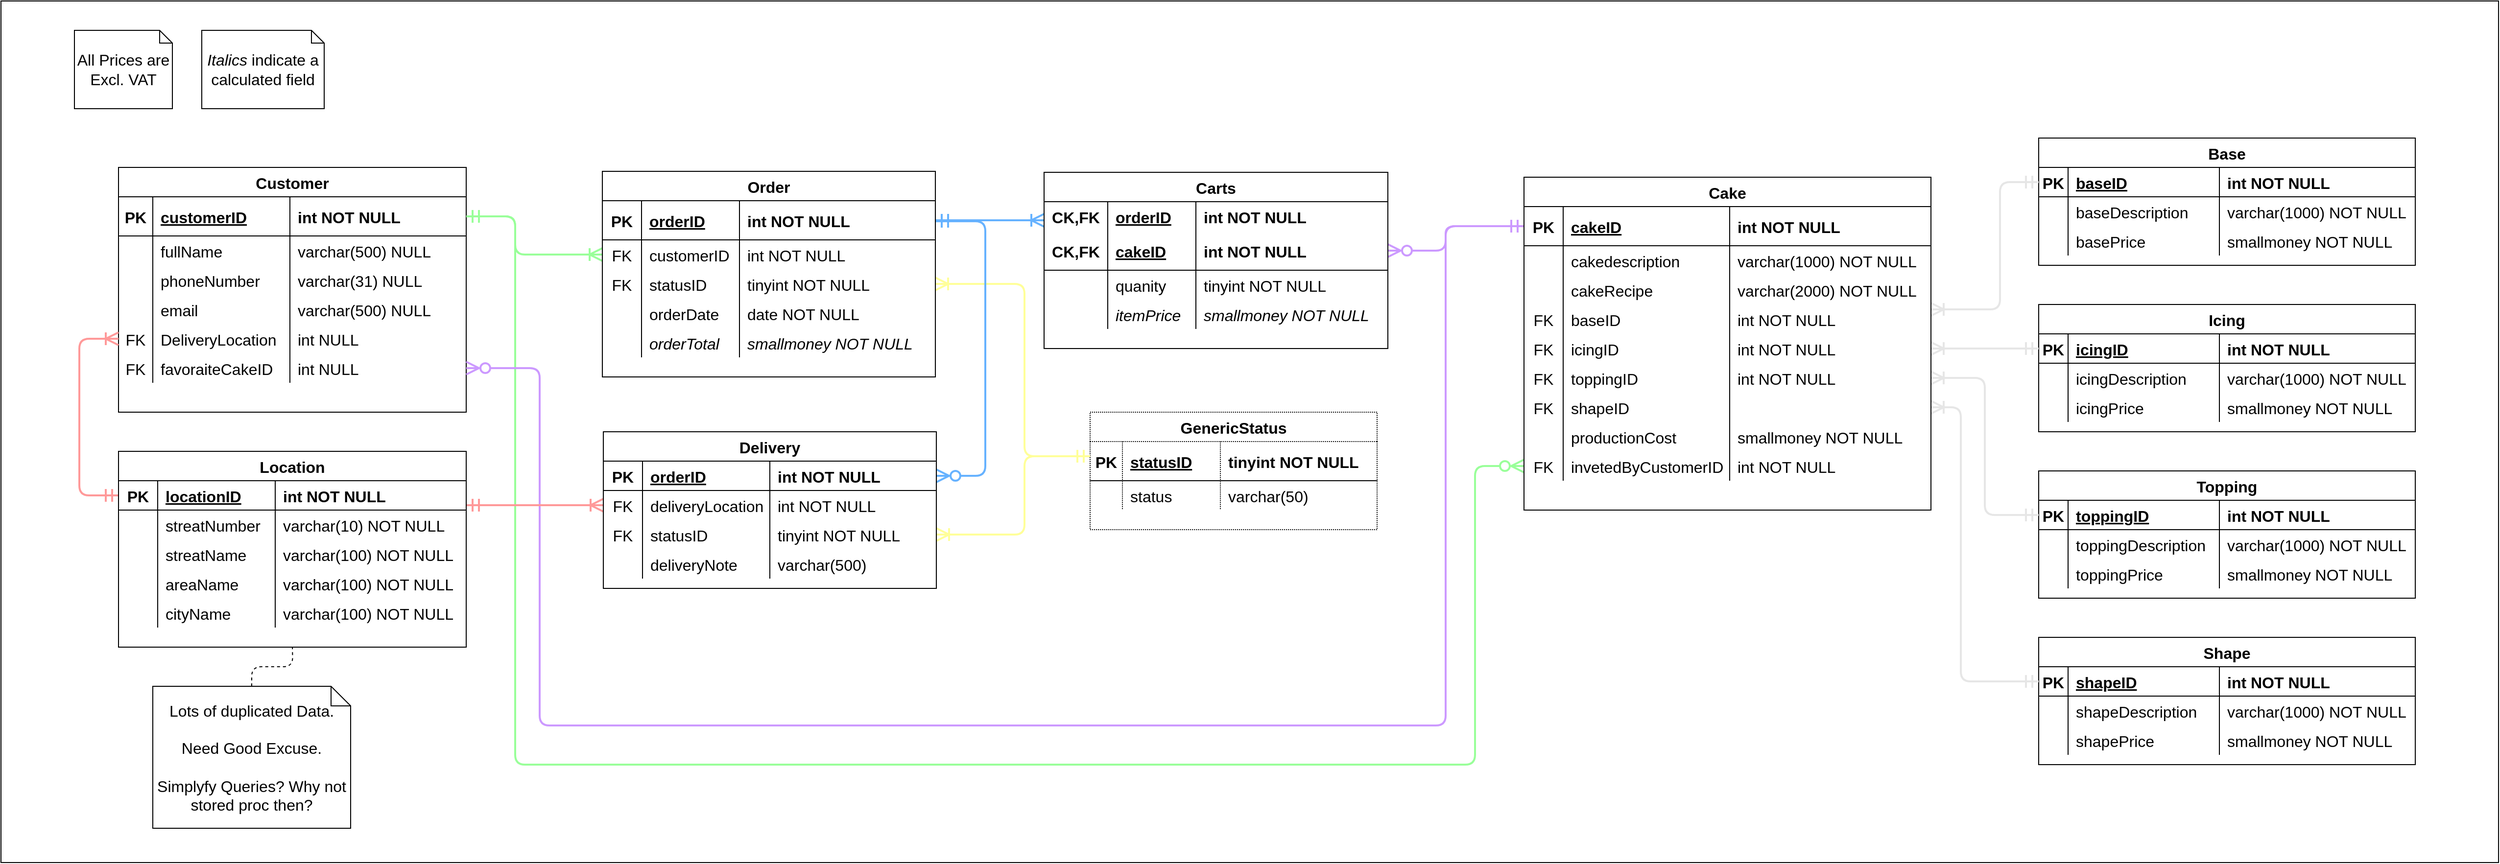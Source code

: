 <mxfile compressed="false" version="16.5.1" type="device">
  <diagram name="Final Proposal" id="BK-lWE6LYYnoOY9xP9cv">
    <mxGraphModel dx="3652" dy="-235" grid="1" gridSize="10" guides="1" tooltips="1" connect="1" arrows="1" fold="1" page="1" pageScale="1" pageWidth="850" pageHeight="1100" math="0" shadow="0">
      <root>
        <mxCell id="KwM0fEK1zE-uCKd_Dp6U-0" />
        <mxCell id="KwM0fEK1zE-uCKd_Dp6U-1" parent="KwM0fEK1zE-uCKd_Dp6U-0" />
        <mxCell id="KwM0fEK1zE-uCKd_Dp6U-2" value="" style="rounded=0;whiteSpace=wrap;html=1;fontSize=16;" parent="KwM0fEK1zE-uCKd_Dp6U-1" vertex="1">
          <mxGeometry x="-2125" y="1760" width="2550" height="880" as="geometry" />
        </mxCell>
        <mxCell id="KwM0fEK1zE-uCKd_Dp6U-4" value="Customer" style="shape=table;startSize=30;container=1;collapsible=1;childLayout=tableLayout;fixedRows=1;rowLines=0;fontStyle=1;align=center;resizeLast=1;labelBorderColor=none;fontSize=16;" parent="KwM0fEK1zE-uCKd_Dp6U-1" vertex="1">
          <mxGeometry x="-2005" y="1930" width="355" height="250" as="geometry" />
        </mxCell>
        <mxCell id="KwM0fEK1zE-uCKd_Dp6U-5" value="" style="shape=tableRow;horizontal=0;startSize=0;swimlaneHead=0;swimlaneBody=0;fillColor=none;collapsible=0;dropTarget=0;points=[[0,0.5],[1,0.5]];portConstraint=eastwest;top=0;left=0;right=0;bottom=1;labelBorderColor=none;fontSize=16;" parent="KwM0fEK1zE-uCKd_Dp6U-4" vertex="1">
          <mxGeometry y="30" width="355" height="40" as="geometry" />
        </mxCell>
        <mxCell id="KwM0fEK1zE-uCKd_Dp6U-6" value="PK" style="shape=partialRectangle;connectable=0;fillColor=none;top=0;left=0;bottom=0;right=0;fontStyle=1;overflow=hidden;labelBorderColor=none;fontSize=16;" parent="KwM0fEK1zE-uCKd_Dp6U-5" vertex="1">
          <mxGeometry width="35" height="40" as="geometry">
            <mxRectangle width="35" height="40" as="alternateBounds" />
          </mxGeometry>
        </mxCell>
        <mxCell id="KwM0fEK1zE-uCKd_Dp6U-7" value="customerID" style="shape=partialRectangle;connectable=0;fillColor=none;top=0;left=0;bottom=0;right=0;align=left;spacingLeft=6;fontStyle=5;overflow=hidden;labelBorderColor=none;fontSize=16;" parent="KwM0fEK1zE-uCKd_Dp6U-5" vertex="1">
          <mxGeometry x="35" width="140" height="40" as="geometry">
            <mxRectangle width="140" height="40" as="alternateBounds" />
          </mxGeometry>
        </mxCell>
        <mxCell id="KwM0fEK1zE-uCKd_Dp6U-8" value="int NOT NULL" style="shape=partialRectangle;connectable=0;fillColor=none;top=0;left=0;bottom=0;right=0;align=left;spacingLeft=6;fontStyle=1;overflow=hidden;labelBorderColor=none;fontSize=16;" parent="KwM0fEK1zE-uCKd_Dp6U-5" vertex="1">
          <mxGeometry x="175" width="180" height="40" as="geometry">
            <mxRectangle width="180" height="40" as="alternateBounds" />
          </mxGeometry>
        </mxCell>
        <mxCell id="KwM0fEK1zE-uCKd_Dp6U-9" value="" style="shape=tableRow;horizontal=0;startSize=0;swimlaneHead=0;swimlaneBody=0;fillColor=none;collapsible=0;dropTarget=0;points=[[0,0.5],[1,0.5]];portConstraint=eastwest;top=0;left=0;right=0;bottom=0;labelBorderColor=none;fontSize=16;" parent="KwM0fEK1zE-uCKd_Dp6U-4" vertex="1">
          <mxGeometry y="70" width="355" height="30" as="geometry" />
        </mxCell>
        <mxCell id="KwM0fEK1zE-uCKd_Dp6U-10" value="" style="shape=partialRectangle;connectable=0;fillColor=none;top=0;left=0;bottom=0;right=0;editable=1;overflow=hidden;labelBorderColor=none;fontSize=16;" parent="KwM0fEK1zE-uCKd_Dp6U-9" vertex="1">
          <mxGeometry width="35" height="30" as="geometry">
            <mxRectangle width="35" height="30" as="alternateBounds" />
          </mxGeometry>
        </mxCell>
        <mxCell id="KwM0fEK1zE-uCKd_Dp6U-11" value="fullName" style="shape=partialRectangle;connectable=0;fillColor=none;top=0;left=0;bottom=0;right=0;align=left;spacingLeft=6;overflow=hidden;labelBorderColor=none;fontSize=16;" parent="KwM0fEK1zE-uCKd_Dp6U-9" vertex="1">
          <mxGeometry x="35" width="140" height="30" as="geometry">
            <mxRectangle width="140" height="30" as="alternateBounds" />
          </mxGeometry>
        </mxCell>
        <mxCell id="KwM0fEK1zE-uCKd_Dp6U-12" value="varchar(500) NULL" style="shape=partialRectangle;connectable=0;fillColor=none;top=0;left=0;bottom=0;right=0;align=left;spacingLeft=6;overflow=hidden;labelBorderColor=none;fontSize=16;" parent="KwM0fEK1zE-uCKd_Dp6U-9" vertex="1">
          <mxGeometry x="175" width="180" height="30" as="geometry">
            <mxRectangle width="180" height="30" as="alternateBounds" />
          </mxGeometry>
        </mxCell>
        <mxCell id="KwM0fEK1zE-uCKd_Dp6U-101" value="" style="shape=tableRow;horizontal=0;startSize=0;swimlaneHead=0;swimlaneBody=0;fillColor=none;collapsible=0;dropTarget=0;points=[[0,0.5],[1,0.5]];portConstraint=eastwest;top=0;left=0;right=0;bottom=0;labelBorderColor=none;fontSize=16;" parent="KwM0fEK1zE-uCKd_Dp6U-4" vertex="1">
          <mxGeometry y="100" width="355" height="30" as="geometry" />
        </mxCell>
        <mxCell id="KwM0fEK1zE-uCKd_Dp6U-102" value="" style="shape=partialRectangle;connectable=0;fillColor=none;top=0;left=0;bottom=0;right=0;editable=1;overflow=hidden;labelBorderColor=none;fontSize=16;" parent="KwM0fEK1zE-uCKd_Dp6U-101" vertex="1">
          <mxGeometry width="35" height="30" as="geometry">
            <mxRectangle width="35" height="30" as="alternateBounds" />
          </mxGeometry>
        </mxCell>
        <mxCell id="KwM0fEK1zE-uCKd_Dp6U-103" value="phoneNumber" style="shape=partialRectangle;connectable=0;fillColor=none;top=0;left=0;bottom=0;right=0;align=left;spacingLeft=6;overflow=hidden;labelBorderColor=none;fontSize=16;" parent="KwM0fEK1zE-uCKd_Dp6U-101" vertex="1">
          <mxGeometry x="35" width="140" height="30" as="geometry">
            <mxRectangle width="140" height="30" as="alternateBounds" />
          </mxGeometry>
        </mxCell>
        <mxCell id="KwM0fEK1zE-uCKd_Dp6U-104" value="varchar(31) NULL" style="shape=partialRectangle;connectable=0;fillColor=none;top=0;left=0;bottom=0;right=0;align=left;spacingLeft=6;overflow=hidden;labelBorderColor=none;fontSize=16;" parent="KwM0fEK1zE-uCKd_Dp6U-101" vertex="1">
          <mxGeometry x="175" width="180" height="30" as="geometry">
            <mxRectangle width="180" height="30" as="alternateBounds" />
          </mxGeometry>
        </mxCell>
        <mxCell id="KwM0fEK1zE-uCKd_Dp6U-105" value="" style="shape=tableRow;horizontal=0;startSize=0;swimlaneHead=0;swimlaneBody=0;fillColor=none;collapsible=0;dropTarget=0;points=[[0,0.5],[1,0.5]];portConstraint=eastwest;top=0;left=0;right=0;bottom=0;labelBorderColor=none;fontSize=16;" parent="KwM0fEK1zE-uCKd_Dp6U-4" vertex="1">
          <mxGeometry y="130" width="355" height="30" as="geometry" />
        </mxCell>
        <mxCell id="KwM0fEK1zE-uCKd_Dp6U-106" value="" style="shape=partialRectangle;connectable=0;fillColor=none;top=0;left=0;bottom=0;right=0;editable=1;overflow=hidden;labelBorderColor=none;fontSize=16;" parent="KwM0fEK1zE-uCKd_Dp6U-105" vertex="1">
          <mxGeometry width="35" height="30" as="geometry">
            <mxRectangle width="35" height="30" as="alternateBounds" />
          </mxGeometry>
        </mxCell>
        <mxCell id="KwM0fEK1zE-uCKd_Dp6U-107" value="email" style="shape=partialRectangle;connectable=0;fillColor=none;top=0;left=0;bottom=0;right=0;align=left;spacingLeft=6;overflow=hidden;labelBorderColor=none;fontSize=16;" parent="KwM0fEK1zE-uCKd_Dp6U-105" vertex="1">
          <mxGeometry x="35" width="140" height="30" as="geometry">
            <mxRectangle width="140" height="30" as="alternateBounds" />
          </mxGeometry>
        </mxCell>
        <mxCell id="KwM0fEK1zE-uCKd_Dp6U-108" value="varchar(500) NULL" style="shape=partialRectangle;connectable=0;fillColor=none;top=0;left=0;bottom=0;right=0;align=left;spacingLeft=6;overflow=hidden;labelBorderColor=none;fontSize=16;" parent="KwM0fEK1zE-uCKd_Dp6U-105" vertex="1">
          <mxGeometry x="175" width="180" height="30" as="geometry">
            <mxRectangle width="180" height="30" as="alternateBounds" />
          </mxGeometry>
        </mxCell>
        <mxCell id="KwM0fEK1zE-uCKd_Dp6U-17" value="" style="shape=tableRow;horizontal=0;startSize=0;swimlaneHead=0;swimlaneBody=0;fillColor=none;collapsible=0;dropTarget=0;points=[[0,0.5],[1,0.5]];portConstraint=eastwest;top=0;left=0;right=0;bottom=0;labelBorderColor=none;fontSize=16;" parent="KwM0fEK1zE-uCKd_Dp6U-4" vertex="1">
          <mxGeometry y="160" width="355" height="30" as="geometry" />
        </mxCell>
        <mxCell id="KwM0fEK1zE-uCKd_Dp6U-18" value="FK" style="shape=partialRectangle;connectable=0;fillColor=none;top=0;left=0;bottom=0;right=0;editable=1;overflow=hidden;labelBorderColor=none;fontSize=16;" parent="KwM0fEK1zE-uCKd_Dp6U-17" vertex="1">
          <mxGeometry width="35" height="30" as="geometry">
            <mxRectangle width="35" height="30" as="alternateBounds" />
          </mxGeometry>
        </mxCell>
        <mxCell id="KwM0fEK1zE-uCKd_Dp6U-19" value="DeliveryLocation" style="shape=partialRectangle;connectable=0;fillColor=none;top=0;left=0;bottom=0;right=0;align=left;spacingLeft=6;overflow=hidden;labelBorderColor=none;fontSize=16;" parent="KwM0fEK1zE-uCKd_Dp6U-17" vertex="1">
          <mxGeometry x="35" width="140" height="30" as="geometry">
            <mxRectangle width="140" height="30" as="alternateBounds" />
          </mxGeometry>
        </mxCell>
        <mxCell id="KwM0fEK1zE-uCKd_Dp6U-20" value="int NULL" style="shape=partialRectangle;connectable=0;fillColor=none;top=0;left=0;bottom=0;right=0;align=left;spacingLeft=6;overflow=hidden;labelBorderColor=none;fontSize=16;" parent="KwM0fEK1zE-uCKd_Dp6U-17" vertex="1">
          <mxGeometry x="175" width="180" height="30" as="geometry">
            <mxRectangle width="180" height="30" as="alternateBounds" />
          </mxGeometry>
        </mxCell>
        <mxCell id="KwM0fEK1zE-uCKd_Dp6U-21" style="shape=tableRow;horizontal=0;startSize=0;swimlaneHead=0;swimlaneBody=0;fillColor=none;collapsible=0;dropTarget=0;points=[[0,0.5],[1,0.5]];portConstraint=eastwest;top=0;left=0;right=0;bottom=0;labelBorderColor=none;fontSize=16;" parent="KwM0fEK1zE-uCKd_Dp6U-4" vertex="1">
          <mxGeometry y="190" width="355" height="30" as="geometry" />
        </mxCell>
        <mxCell id="KwM0fEK1zE-uCKd_Dp6U-22" value="FK" style="shape=partialRectangle;connectable=0;fillColor=none;top=0;left=0;bottom=0;right=0;editable=1;overflow=hidden;labelBorderColor=none;fontSize=16;" parent="KwM0fEK1zE-uCKd_Dp6U-21" vertex="1">
          <mxGeometry width="35" height="30" as="geometry">
            <mxRectangle width="35" height="30" as="alternateBounds" />
          </mxGeometry>
        </mxCell>
        <mxCell id="KwM0fEK1zE-uCKd_Dp6U-23" value="favoraiteCakeID" style="shape=partialRectangle;connectable=0;fillColor=none;top=0;left=0;bottom=0;right=0;align=left;spacingLeft=6;overflow=hidden;labelBorderColor=none;fontSize=16;" parent="KwM0fEK1zE-uCKd_Dp6U-21" vertex="1">
          <mxGeometry x="35" width="140" height="30" as="geometry">
            <mxRectangle width="140" height="30" as="alternateBounds" />
          </mxGeometry>
        </mxCell>
        <mxCell id="KwM0fEK1zE-uCKd_Dp6U-24" value="int NULL" style="shape=partialRectangle;connectable=0;fillColor=none;top=0;left=0;bottom=0;right=0;align=left;spacingLeft=6;overflow=hidden;labelBorderColor=none;fontSize=16;" parent="KwM0fEK1zE-uCKd_Dp6U-21" vertex="1">
          <mxGeometry x="175" width="180" height="30" as="geometry">
            <mxRectangle width="180" height="30" as="alternateBounds" />
          </mxGeometry>
        </mxCell>
        <mxCell id="KwM0fEK1zE-uCKd_Dp6U-245" style="edgeStyle=orthogonalEdgeStyle;rounded=1;orthogonalLoop=1;jettySize=auto;html=1;exitX=1;exitY=0.5;exitDx=0;exitDy=0;startArrow=ERmandOne;startFill=0;endArrow=ERoneToMany;endFill=0;strokeColor=#E5CCFF;fontSize=16;" parent="KwM0fEK1zE-uCKd_Dp6U-4" source="KwM0fEK1zE-uCKd_Dp6U-105" target="KwM0fEK1zE-uCKd_Dp6U-105" edge="1">
          <mxGeometry relative="1" as="geometry" />
        </mxCell>
        <mxCell id="KwM0fEK1zE-uCKd_Dp6U-26" value="All Prices are Excl. VAT" style="shape=note;size=13;whiteSpace=wrap;html=1;fontSize=16;" parent="KwM0fEK1zE-uCKd_Dp6U-1" vertex="1">
          <mxGeometry x="-2050" y="1790" width="100" height="80" as="geometry" />
        </mxCell>
        <mxCell id="KwM0fEK1zE-uCKd_Dp6U-27" style="edgeStyle=orthogonalEdgeStyle;rounded=1;orthogonalLoop=1;jettySize=auto;html=1;fontSize=16;startArrow=ERmandOne;startFill=0;endArrow=ERoneToMany;endFill=0;strokeColor=#99FF99;entryX=0;entryY=0.5;entryDx=0;entryDy=0;strokeWidth=2;jumpStyle=none;targetPerimeterSpacing=0;endSize=10;startSize=10;" parent="KwM0fEK1zE-uCKd_Dp6U-1" source="KwM0fEK1zE-uCKd_Dp6U-5" target="KwM0fEK1zE-uCKd_Dp6U-130" edge="1">
          <mxGeometry relative="1" as="geometry">
            <Array as="points">
              <mxPoint x="-1600" y="1980" />
              <mxPoint x="-1600" y="2019" />
            </Array>
          </mxGeometry>
        </mxCell>
        <mxCell id="KwM0fEK1zE-uCKd_Dp6U-28" value="&lt;i style=&quot;font-size: 16px;&quot;&gt;Italics &lt;/i&gt;indicate a calculated field" style="shape=note;size=13;whiteSpace=wrap;html=1;fontSize=16;" parent="KwM0fEK1zE-uCKd_Dp6U-1" vertex="1">
          <mxGeometry x="-1920" y="1790" width="125" height="80" as="geometry" />
        </mxCell>
        <mxCell id="KwM0fEK1zE-uCKd_Dp6U-119" style="edgeStyle=orthogonalEdgeStyle;rounded=1;orthogonalLoop=1;jettySize=auto;html=1;fontSize=16;startArrow=ERmandOne;startFill=0;endArrow=ERoneToMany;endFill=0;strokeColor=#FF9999;strokeWidth=2;endSize=10;startSize=10;" parent="KwM0fEK1zE-uCKd_Dp6U-1" source="KwM0fEK1zE-uCKd_Dp6U-111" target="KwM0fEK1zE-uCKd_Dp6U-17" edge="1">
          <mxGeometry relative="1" as="geometry">
            <Array as="points">
              <mxPoint x="-2045" y="2265" />
              <mxPoint x="-2045" y="2105" />
            </Array>
          </mxGeometry>
        </mxCell>
        <mxCell id="KwM0fEK1zE-uCKd_Dp6U-122" style="edgeStyle=orthogonalEdgeStyle;rounded=1;orthogonalLoop=1;jettySize=auto;html=1;fontSize=16;startArrow=ERzeroToMany;startFill=0;endArrow=ERmandOne;endFill=0;strokeColor=#CC99FF;strokeWidth=2;endSize=10;startSize=10;" parent="KwM0fEK1zE-uCKd_Dp6U-1" source="KwM0fEK1zE-uCKd_Dp6U-189" target="KwM0fEK1zE-uCKd_Dp6U-31" edge="1">
          <mxGeometry relative="1" as="geometry">
            <Array as="points">
              <mxPoint x="-650" y="2015" />
              <mxPoint x="-650" y="1990" />
            </Array>
          </mxGeometry>
        </mxCell>
        <mxCell id="KwM0fEK1zE-uCKd_Dp6U-123" style="edgeStyle=orthogonalEdgeStyle;rounded=1;orthogonalLoop=1;jettySize=auto;html=1;fontSize=16;startArrow=ERmandOne;startFill=0;endArrow=ERzeroToMany;endFill=0;strokeColor=#99FF99;strokeWidth=2;endSize=10;startSize=10;" parent="KwM0fEK1zE-uCKd_Dp6U-1" source="KwM0fEK1zE-uCKd_Dp6U-5" target="KwM0fEK1zE-uCKd_Dp6U-47" edge="1">
          <mxGeometry relative="1" as="geometry">
            <Array as="points">
              <mxPoint x="-1600" y="1980" />
              <mxPoint x="-1600" y="2540" />
              <mxPoint x="-620" y="2540" />
              <mxPoint x="-620" y="2235" />
            </Array>
            <mxPoint x="-1722.5" y="1985" as="sourcePoint" />
          </mxGeometry>
        </mxCell>
        <mxCell id="KwM0fEK1zE-uCKd_Dp6U-354" style="edgeStyle=orthogonalEdgeStyle;rounded=1;jumpStyle=none;orthogonalLoop=1;jettySize=auto;html=1;exitX=0.5;exitY=0;exitDx=0;exitDy=0;exitPerimeter=0;fontSize=16;startArrow=none;startFill=0;endArrow=none;endFill=0;startSize=10;endSize=10;targetPerimeterSpacing=0;strokeColor=default;strokeWidth=1;dashed=1;" parent="KwM0fEK1zE-uCKd_Dp6U-1" source="KwM0fEK1zE-uCKd_Dp6U-244" edge="1">
          <mxGeometry relative="1" as="geometry">
            <mxPoint x="-1827.5" y="2420" as="targetPoint" />
          </mxGeometry>
        </mxCell>
        <mxCell id="KwM0fEK1zE-uCKd_Dp6U-244" value="Lots of duplicated Data.&lt;br style=&quot;font-size: 16px;&quot;&gt;&lt;br style=&quot;font-size: 16px;&quot;&gt;Need Good Excuse.&lt;br style=&quot;font-size: 16px;&quot;&gt;&lt;br style=&quot;font-size: 16px;&quot;&gt;Simplyfy Queries? Why not stored proc then?" style="shape=note;size=20;whiteSpace=wrap;html=1;fontSize=16;" parent="KwM0fEK1zE-uCKd_Dp6U-1" vertex="1">
          <mxGeometry x="-1970" y="2460" width="202" height="145" as="geometry" />
        </mxCell>
        <mxCell id="KwM0fEK1zE-uCKd_Dp6U-146" value="GenericStatus" style="shape=table;startSize=30;container=1;collapsible=1;childLayout=tableLayout;fixedRows=1;rowLines=0;fontStyle=1;align=center;resizeLast=1;labelBorderColor=none;fontSize=16;dashed=1;dashPattern=1 1;" parent="KwM0fEK1zE-uCKd_Dp6U-1" vertex="1">
          <mxGeometry x="-1013" y="2180" width="293" height="120" as="geometry" />
        </mxCell>
        <mxCell id="KwM0fEK1zE-uCKd_Dp6U-147" value="" style="shape=tableRow;horizontal=0;startSize=0;swimlaneHead=0;swimlaneBody=0;fillColor=none;collapsible=0;dropTarget=0;points=[[0,0.5],[1,0.5]];portConstraint=eastwest;top=0;left=0;right=0;bottom=1;labelBorderColor=none;fontSize=16;" parent="KwM0fEK1zE-uCKd_Dp6U-146" vertex="1">
          <mxGeometry y="30" width="293" height="40" as="geometry" />
        </mxCell>
        <mxCell id="KwM0fEK1zE-uCKd_Dp6U-148" value="PK" style="shape=partialRectangle;connectable=0;fillColor=none;top=0;left=0;bottom=0;right=0;fontStyle=1;overflow=hidden;labelBorderColor=none;fontSize=16;" parent="KwM0fEK1zE-uCKd_Dp6U-147" vertex="1">
          <mxGeometry width="33" height="40" as="geometry">
            <mxRectangle width="33" height="40" as="alternateBounds" />
          </mxGeometry>
        </mxCell>
        <mxCell id="KwM0fEK1zE-uCKd_Dp6U-149" value="statusID" style="shape=partialRectangle;connectable=0;fillColor=none;top=0;left=0;bottom=0;right=0;align=left;spacingLeft=6;fontStyle=5;overflow=hidden;labelBorderColor=none;fontSize=16;" parent="KwM0fEK1zE-uCKd_Dp6U-147" vertex="1">
          <mxGeometry x="33" width="100" height="40" as="geometry">
            <mxRectangle width="100" height="40" as="alternateBounds" />
          </mxGeometry>
        </mxCell>
        <mxCell id="KwM0fEK1zE-uCKd_Dp6U-150" value="tinyint NOT NULL" style="shape=partialRectangle;connectable=0;fillColor=none;top=0;left=0;bottom=0;right=0;align=left;spacingLeft=6;fontStyle=1;overflow=hidden;labelBorderColor=none;fontSize=16;" parent="KwM0fEK1zE-uCKd_Dp6U-147" vertex="1">
          <mxGeometry x="133" width="160" height="40" as="geometry">
            <mxRectangle width="160" height="40" as="alternateBounds" />
          </mxGeometry>
        </mxCell>
        <mxCell id="KwM0fEK1zE-uCKd_Dp6U-151" value="" style="shape=tableRow;horizontal=0;startSize=0;swimlaneHead=0;swimlaneBody=0;fillColor=none;collapsible=0;dropTarget=0;points=[[0,0.5],[1,0.5]];portConstraint=eastwest;top=0;left=0;right=0;bottom=0;labelBorderColor=none;fontSize=16;" parent="KwM0fEK1zE-uCKd_Dp6U-146" vertex="1">
          <mxGeometry y="70" width="293" height="30" as="geometry" />
        </mxCell>
        <mxCell id="KwM0fEK1zE-uCKd_Dp6U-152" value="" style="shape=partialRectangle;connectable=0;fillColor=none;top=0;left=0;bottom=0;right=0;editable=1;overflow=hidden;labelBorderColor=none;fontSize=16;" parent="KwM0fEK1zE-uCKd_Dp6U-151" vertex="1">
          <mxGeometry width="33" height="30" as="geometry">
            <mxRectangle width="33" height="30" as="alternateBounds" />
          </mxGeometry>
        </mxCell>
        <mxCell id="KwM0fEK1zE-uCKd_Dp6U-153" value="status" style="shape=partialRectangle;connectable=0;fillColor=none;top=0;left=0;bottom=0;right=0;align=left;spacingLeft=6;overflow=hidden;labelBorderColor=none;fontSize=16;" parent="KwM0fEK1zE-uCKd_Dp6U-151" vertex="1">
          <mxGeometry x="33" width="100" height="30" as="geometry">
            <mxRectangle width="100" height="30" as="alternateBounds" />
          </mxGeometry>
        </mxCell>
        <mxCell id="KwM0fEK1zE-uCKd_Dp6U-154" value="varchar(50)" style="shape=partialRectangle;connectable=0;fillColor=none;top=0;left=0;bottom=0;right=0;align=left;spacingLeft=6;overflow=hidden;labelBorderColor=none;fontSize=16;" parent="KwM0fEK1zE-uCKd_Dp6U-151" vertex="1">
          <mxGeometry x="133" width="160" height="30" as="geometry">
            <mxRectangle width="160" height="30" as="alternateBounds" />
          </mxGeometry>
        </mxCell>
        <mxCell id="KwM0fEK1zE-uCKd_Dp6U-155" style="edgeStyle=orthogonalEdgeStyle;rounded=1;orthogonalLoop=1;jettySize=auto;html=1;fontSize=16;startArrow=ERoneToMany;startFill=0;endArrow=ERmandOne;endFill=0;exitX=1;exitY=0.5;exitDx=0;exitDy=0;strokeWidth=2;endSize=10;startSize=10;strokeColor=#FFFF99;" parent="KwM0fEK1zE-uCKd_Dp6U-1" source="KwM0fEK1zE-uCKd_Dp6U-134" target="KwM0fEK1zE-uCKd_Dp6U-147" edge="1">
          <mxGeometry relative="1" as="geometry">
            <mxPoint x="-963" y="2225" as="targetPoint" />
            <Array as="points">
              <mxPoint x="-1080" y="2049" />
              <mxPoint x="-1080" y="2225" />
            </Array>
          </mxGeometry>
        </mxCell>
        <mxCell id="KwM0fEK1zE-uCKd_Dp6U-182" style="edgeStyle=orthogonalEdgeStyle;rounded=1;orthogonalLoop=1;jettySize=auto;html=1;fontSize=16;startArrow=ERmandOne;startFill=0;endArrow=ERzeroToMany;endFill=0;strokeWidth=2;endSize=10;startSize=10;strokeColor=#66B2FF;" parent="KwM0fEK1zE-uCKd_Dp6U-1" source="KwM0fEK1zE-uCKd_Dp6U-126" target="KwM0fEK1zE-uCKd_Dp6U-157" edge="1">
          <mxGeometry relative="1" as="geometry">
            <mxPoint x="-1230" y="2040.029" as="sourcePoint" />
            <mxPoint x="-1120" y="2370.029" as="targetPoint" />
            <Array as="points">
              <mxPoint x="-1120" y="1985" />
              <mxPoint x="-1120" y="2245" />
            </Array>
          </mxGeometry>
        </mxCell>
        <mxCell id="KwM0fEK1zE-uCKd_Dp6U-201" style="edgeStyle=orthogonalEdgeStyle;rounded=1;orthogonalLoop=1;jettySize=auto;html=1;fontSize=16;startArrow=ERmandOne;startFill=0;endArrow=ERoneToMany;endFill=0;strokeWidth=2;endSize=10;startSize=10;strokeColor=#66B2FF;" parent="KwM0fEK1zE-uCKd_Dp6U-1" source="KwM0fEK1zE-uCKd_Dp6U-126" target="KwM0fEK1zE-uCKd_Dp6U-185" edge="1">
          <mxGeometry relative="1" as="geometry">
            <Array as="points">
              <mxPoint x="-1070" y="1984" />
              <mxPoint x="-1070" y="1984" />
            </Array>
            <mxPoint x="-1040" y="1985" as="targetPoint" />
          </mxGeometry>
        </mxCell>
        <mxCell id="KwM0fEK1zE-uCKd_Dp6U-246" style="edgeStyle=orthogonalEdgeStyle;rounded=1;orthogonalLoop=1;jettySize=auto;html=1;fontSize=16;startArrow=ERoneToMany;startFill=0;endArrow=ERmandOne;endFill=0;exitX=1;exitY=0.5;exitDx=0;exitDy=0;strokeWidth=2;endSize=10;startSize=10;strokeColor=#FFFF99;" parent="KwM0fEK1zE-uCKd_Dp6U-1" source="KwM0fEK1zE-uCKd_Dp6U-165" target="KwM0fEK1zE-uCKd_Dp6U-147" edge="1">
          <mxGeometry relative="1" as="geometry">
            <mxPoint x="-963" y="2225" as="targetPoint" />
            <Array as="points">
              <mxPoint x="-1080" y="2305" />
              <mxPoint x="-1080" y="2225" />
            </Array>
            <mxPoint x="-1200" y="2055" as="sourcePoint" />
          </mxGeometry>
        </mxCell>
        <mxCell id="KwM0fEK1zE-uCKd_Dp6U-260" value="Base" style="shape=table;startSize=30;container=1;collapsible=1;childLayout=tableLayout;fixedRows=1;rowLines=0;fontStyle=1;align=center;resizeLast=1;labelBorderColor=none;fontSize=16;" parent="KwM0fEK1zE-uCKd_Dp6U-1" vertex="1">
          <mxGeometry x="-44.5" y="1900" width="384.5" height="130" as="geometry" />
        </mxCell>
        <mxCell id="KwM0fEK1zE-uCKd_Dp6U-261" value="" style="shape=tableRow;horizontal=0;startSize=0;swimlaneHead=0;swimlaneBody=0;fillColor=none;collapsible=0;dropTarget=0;points=[[0,0.5],[1,0.5]];portConstraint=eastwest;top=0;left=0;right=0;bottom=1;labelBorderColor=none;fontSize=16;" parent="KwM0fEK1zE-uCKd_Dp6U-260" vertex="1">
          <mxGeometry y="30" width="384.5" height="30" as="geometry" />
        </mxCell>
        <mxCell id="KwM0fEK1zE-uCKd_Dp6U-262" value="PK" style="shape=partialRectangle;connectable=0;fillColor=none;top=0;left=0;bottom=0;right=0;fontStyle=1;overflow=hidden;labelBorderColor=none;fontSize=16;" parent="KwM0fEK1zE-uCKd_Dp6U-261" vertex="1">
          <mxGeometry width="30" height="30" as="geometry">
            <mxRectangle width="30" height="30" as="alternateBounds" />
          </mxGeometry>
        </mxCell>
        <mxCell id="KwM0fEK1zE-uCKd_Dp6U-263" value="baseID" style="shape=partialRectangle;connectable=0;fillColor=none;top=0;left=0;bottom=0;right=0;align=left;spacingLeft=6;fontStyle=5;overflow=hidden;labelBorderColor=none;fontSize=16;" parent="KwM0fEK1zE-uCKd_Dp6U-261" vertex="1">
          <mxGeometry x="30" width="154.5" height="30" as="geometry">
            <mxRectangle width="154.5" height="30" as="alternateBounds" />
          </mxGeometry>
        </mxCell>
        <mxCell id="KwM0fEK1zE-uCKd_Dp6U-264" value="int NOT NULL" style="shape=partialRectangle;connectable=0;fillColor=none;top=0;left=0;bottom=0;right=0;align=left;spacingLeft=6;fontStyle=1;overflow=hidden;labelBorderColor=none;fontSize=16;" parent="KwM0fEK1zE-uCKd_Dp6U-261" vertex="1">
          <mxGeometry x="184.5" width="200" height="30" as="geometry">
            <mxRectangle width="200" height="30" as="alternateBounds" />
          </mxGeometry>
        </mxCell>
        <mxCell id="KwM0fEK1zE-uCKd_Dp6U-265" value="" style="shape=tableRow;horizontal=0;startSize=0;swimlaneHead=0;swimlaneBody=0;fillColor=none;collapsible=0;dropTarget=0;points=[[0,0.5],[1,0.5]];portConstraint=eastwest;top=0;left=0;right=0;bottom=0;labelBorderColor=none;fontSize=16;" parent="KwM0fEK1zE-uCKd_Dp6U-260" vertex="1">
          <mxGeometry y="60" width="384.5" height="30" as="geometry" />
        </mxCell>
        <mxCell id="KwM0fEK1zE-uCKd_Dp6U-266" value="" style="shape=partialRectangle;connectable=0;fillColor=none;top=0;left=0;bottom=0;right=0;editable=1;overflow=hidden;labelBorderColor=none;fontSize=16;" parent="KwM0fEK1zE-uCKd_Dp6U-265" vertex="1">
          <mxGeometry width="30" height="30" as="geometry">
            <mxRectangle width="30" height="30" as="alternateBounds" />
          </mxGeometry>
        </mxCell>
        <mxCell id="KwM0fEK1zE-uCKd_Dp6U-267" value="baseDescription" style="shape=partialRectangle;connectable=0;fillColor=none;top=0;left=0;bottom=0;right=0;align=left;spacingLeft=6;overflow=hidden;labelBorderColor=none;fontSize=16;" parent="KwM0fEK1zE-uCKd_Dp6U-265" vertex="1">
          <mxGeometry x="30" width="154.5" height="30" as="geometry">
            <mxRectangle width="154.5" height="30" as="alternateBounds" />
          </mxGeometry>
        </mxCell>
        <mxCell id="KwM0fEK1zE-uCKd_Dp6U-268" value="varchar(1000) NOT NULL" style="shape=partialRectangle;connectable=0;fillColor=none;top=0;left=0;bottom=0;right=0;align=left;spacingLeft=6;overflow=hidden;labelBorderColor=none;fontSize=16;" parent="KwM0fEK1zE-uCKd_Dp6U-265" vertex="1">
          <mxGeometry x="184.5" width="200" height="30" as="geometry">
            <mxRectangle width="200" height="30" as="alternateBounds" />
          </mxGeometry>
        </mxCell>
        <mxCell id="KwM0fEK1zE-uCKd_Dp6U-285" value="" style="shape=tableRow;horizontal=0;startSize=0;swimlaneHead=0;swimlaneBody=0;fillColor=none;collapsible=0;dropTarget=0;points=[[0,0.5],[1,0.5]];portConstraint=eastwest;top=0;left=0;right=0;bottom=0;labelBorderColor=none;fontSize=16;" parent="KwM0fEK1zE-uCKd_Dp6U-260" vertex="1">
          <mxGeometry y="90" width="384.5" height="30" as="geometry" />
        </mxCell>
        <mxCell id="KwM0fEK1zE-uCKd_Dp6U-286" value="" style="shape=partialRectangle;connectable=0;fillColor=none;top=0;left=0;bottom=0;right=0;editable=1;overflow=hidden;labelBorderColor=none;fontSize=16;" parent="KwM0fEK1zE-uCKd_Dp6U-285" vertex="1">
          <mxGeometry width="30" height="30" as="geometry">
            <mxRectangle width="30" height="30" as="alternateBounds" />
          </mxGeometry>
        </mxCell>
        <mxCell id="KwM0fEK1zE-uCKd_Dp6U-287" value="basePrice" style="shape=partialRectangle;connectable=0;fillColor=none;top=0;left=0;bottom=0;right=0;align=left;spacingLeft=6;overflow=hidden;labelBorderColor=none;fontSize=16;" parent="KwM0fEK1zE-uCKd_Dp6U-285" vertex="1">
          <mxGeometry x="30" width="154.5" height="30" as="geometry">
            <mxRectangle width="154.5" height="30" as="alternateBounds" />
          </mxGeometry>
        </mxCell>
        <mxCell id="KwM0fEK1zE-uCKd_Dp6U-288" value="smallmoney NOT NULL" style="shape=partialRectangle;connectable=0;fillColor=none;top=0;left=0;bottom=0;right=0;align=left;spacingLeft=6;overflow=hidden;labelBorderColor=none;fontSize=16;" parent="KwM0fEK1zE-uCKd_Dp6U-285" vertex="1">
          <mxGeometry x="184.5" width="200" height="30" as="geometry">
            <mxRectangle width="200" height="30" as="alternateBounds" />
          </mxGeometry>
        </mxCell>
        <mxCell id="KwM0fEK1zE-uCKd_Dp6U-293" style="edgeStyle=orthogonalEdgeStyle;rounded=1;jumpStyle=none;orthogonalLoop=1;jettySize=auto;html=1;exitX=0;exitY=0.5;exitDx=0;exitDy=0;fontSize=16;startArrow=ERmandOne;startFill=0;endArrow=ERoneToMany;endFill=0;startSize=10;endSize=10;targetPerimeterSpacing=0;strokeColor=#E6E6E6;strokeWidth=2;" parent="KwM0fEK1zE-uCKd_Dp6U-1" source="KwM0fEK1zE-uCKd_Dp6U-261" target="KwM0fEK1zE-uCKd_Dp6U-248" edge="1">
          <mxGeometry relative="1" as="geometry">
            <Array as="points">
              <mxPoint x="-84" y="1945" />
              <mxPoint x="-84" y="2075" />
            </Array>
          </mxGeometry>
        </mxCell>
        <mxCell id="KwM0fEK1zE-uCKd_Dp6U-294" value="Icing" style="shape=table;startSize=30;container=1;collapsible=1;childLayout=tableLayout;fixedRows=1;rowLines=0;fontStyle=1;align=center;resizeLast=1;labelBorderColor=none;fontSize=16;" parent="KwM0fEK1zE-uCKd_Dp6U-1" vertex="1">
          <mxGeometry x="-44.5" y="2070" width="384.5" height="130" as="geometry" />
        </mxCell>
        <mxCell id="KwM0fEK1zE-uCKd_Dp6U-295" value="" style="shape=tableRow;horizontal=0;startSize=0;swimlaneHead=0;swimlaneBody=0;fillColor=none;collapsible=0;dropTarget=0;points=[[0,0.5],[1,0.5]];portConstraint=eastwest;top=0;left=0;right=0;bottom=1;labelBorderColor=none;fontSize=16;" parent="KwM0fEK1zE-uCKd_Dp6U-294" vertex="1">
          <mxGeometry y="30" width="384.5" height="30" as="geometry" />
        </mxCell>
        <mxCell id="KwM0fEK1zE-uCKd_Dp6U-296" value="PK" style="shape=partialRectangle;connectable=0;fillColor=none;top=0;left=0;bottom=0;right=0;fontStyle=1;overflow=hidden;labelBorderColor=none;fontSize=16;" parent="KwM0fEK1zE-uCKd_Dp6U-295" vertex="1">
          <mxGeometry width="30" height="30" as="geometry">
            <mxRectangle width="30" height="30" as="alternateBounds" />
          </mxGeometry>
        </mxCell>
        <mxCell id="KwM0fEK1zE-uCKd_Dp6U-297" value="icingID" style="shape=partialRectangle;connectable=0;fillColor=none;top=0;left=0;bottom=0;right=0;align=left;spacingLeft=6;fontStyle=5;overflow=hidden;labelBorderColor=none;fontSize=16;" parent="KwM0fEK1zE-uCKd_Dp6U-295" vertex="1">
          <mxGeometry x="30" width="154.5" height="30" as="geometry">
            <mxRectangle width="154.5" height="30" as="alternateBounds" />
          </mxGeometry>
        </mxCell>
        <mxCell id="KwM0fEK1zE-uCKd_Dp6U-298" value="int NOT NULL" style="shape=partialRectangle;connectable=0;fillColor=none;top=0;left=0;bottom=0;right=0;align=left;spacingLeft=6;fontStyle=1;overflow=hidden;labelBorderColor=none;fontSize=16;" parent="KwM0fEK1zE-uCKd_Dp6U-295" vertex="1">
          <mxGeometry x="184.5" width="200" height="30" as="geometry">
            <mxRectangle width="200" height="30" as="alternateBounds" />
          </mxGeometry>
        </mxCell>
        <mxCell id="KwM0fEK1zE-uCKd_Dp6U-299" value="" style="shape=tableRow;horizontal=0;startSize=0;swimlaneHead=0;swimlaneBody=0;fillColor=none;collapsible=0;dropTarget=0;points=[[0,0.5],[1,0.5]];portConstraint=eastwest;top=0;left=0;right=0;bottom=0;labelBorderColor=none;fontSize=16;" parent="KwM0fEK1zE-uCKd_Dp6U-294" vertex="1">
          <mxGeometry y="60" width="384.5" height="30" as="geometry" />
        </mxCell>
        <mxCell id="KwM0fEK1zE-uCKd_Dp6U-300" value="" style="shape=partialRectangle;connectable=0;fillColor=none;top=0;left=0;bottom=0;right=0;editable=1;overflow=hidden;labelBorderColor=none;fontSize=16;" parent="KwM0fEK1zE-uCKd_Dp6U-299" vertex="1">
          <mxGeometry width="30" height="30" as="geometry">
            <mxRectangle width="30" height="30" as="alternateBounds" />
          </mxGeometry>
        </mxCell>
        <mxCell id="KwM0fEK1zE-uCKd_Dp6U-301" value="icingDescription" style="shape=partialRectangle;connectable=0;fillColor=none;top=0;left=0;bottom=0;right=0;align=left;spacingLeft=6;overflow=hidden;labelBorderColor=none;fontSize=16;" parent="KwM0fEK1zE-uCKd_Dp6U-299" vertex="1">
          <mxGeometry x="30" width="154.5" height="30" as="geometry">
            <mxRectangle width="154.5" height="30" as="alternateBounds" />
          </mxGeometry>
        </mxCell>
        <mxCell id="KwM0fEK1zE-uCKd_Dp6U-302" value="varchar(1000) NOT NULL" style="shape=partialRectangle;connectable=0;fillColor=none;top=0;left=0;bottom=0;right=0;align=left;spacingLeft=6;overflow=hidden;labelBorderColor=none;fontSize=16;" parent="KwM0fEK1zE-uCKd_Dp6U-299" vertex="1">
          <mxGeometry x="184.5" width="200" height="30" as="geometry">
            <mxRectangle width="200" height="30" as="alternateBounds" />
          </mxGeometry>
        </mxCell>
        <mxCell id="KwM0fEK1zE-uCKd_Dp6U-307" value="" style="shape=tableRow;horizontal=0;startSize=0;swimlaneHead=0;swimlaneBody=0;fillColor=none;collapsible=0;dropTarget=0;points=[[0,0.5],[1,0.5]];portConstraint=eastwest;top=0;left=0;right=0;bottom=0;labelBorderColor=none;fontSize=16;" parent="KwM0fEK1zE-uCKd_Dp6U-294" vertex="1">
          <mxGeometry y="90" width="384.5" height="30" as="geometry" />
        </mxCell>
        <mxCell id="KwM0fEK1zE-uCKd_Dp6U-308" value="" style="shape=partialRectangle;connectable=0;fillColor=none;top=0;left=0;bottom=0;right=0;editable=1;overflow=hidden;labelBorderColor=none;fontSize=16;" parent="KwM0fEK1zE-uCKd_Dp6U-307" vertex="1">
          <mxGeometry width="30" height="30" as="geometry">
            <mxRectangle width="30" height="30" as="alternateBounds" />
          </mxGeometry>
        </mxCell>
        <mxCell id="KwM0fEK1zE-uCKd_Dp6U-309" value="icingPrice" style="shape=partialRectangle;connectable=0;fillColor=none;top=0;left=0;bottom=0;right=0;align=left;spacingLeft=6;overflow=hidden;labelBorderColor=none;fontSize=16;" parent="KwM0fEK1zE-uCKd_Dp6U-307" vertex="1">
          <mxGeometry x="30" width="154.5" height="30" as="geometry">
            <mxRectangle width="154.5" height="30" as="alternateBounds" />
          </mxGeometry>
        </mxCell>
        <mxCell id="KwM0fEK1zE-uCKd_Dp6U-310" value="smallmoney NOT NULL" style="shape=partialRectangle;connectable=0;fillColor=none;top=0;left=0;bottom=0;right=0;align=left;spacingLeft=6;overflow=hidden;labelBorderColor=none;fontSize=16;" parent="KwM0fEK1zE-uCKd_Dp6U-307" vertex="1">
          <mxGeometry x="184.5" width="200" height="30" as="geometry">
            <mxRectangle width="200" height="30" as="alternateBounds" />
          </mxGeometry>
        </mxCell>
        <mxCell id="KwM0fEK1zE-uCKd_Dp6U-311" style="edgeStyle=orthogonalEdgeStyle;rounded=1;jumpStyle=none;orthogonalLoop=1;jettySize=auto;html=1;exitX=0;exitY=0.5;exitDx=0;exitDy=0;fontSize=16;startArrow=ERmandOne;startFill=0;endArrow=ERoneToMany;endFill=0;startSize=10;endSize=10;targetPerimeterSpacing=0;strokeColor=#E6E6E6;strokeWidth=2;" parent="KwM0fEK1zE-uCKd_Dp6U-1" source="KwM0fEK1zE-uCKd_Dp6U-295" target="KwM0fEK1zE-uCKd_Dp6U-256" edge="1">
          <mxGeometry relative="1" as="geometry" />
        </mxCell>
        <mxCell id="KwM0fEK1zE-uCKd_Dp6U-312" value="Topping" style="shape=table;startSize=30;container=1;collapsible=1;childLayout=tableLayout;fixedRows=1;rowLines=0;fontStyle=1;align=center;resizeLast=1;labelBorderColor=none;fontSize=16;" parent="KwM0fEK1zE-uCKd_Dp6U-1" vertex="1">
          <mxGeometry x="-44.5" y="2240" width="384.5" height="130" as="geometry" />
        </mxCell>
        <mxCell id="KwM0fEK1zE-uCKd_Dp6U-313" value="" style="shape=tableRow;horizontal=0;startSize=0;swimlaneHead=0;swimlaneBody=0;fillColor=none;collapsible=0;dropTarget=0;points=[[0,0.5],[1,0.5]];portConstraint=eastwest;top=0;left=0;right=0;bottom=1;labelBorderColor=none;fontSize=16;" parent="KwM0fEK1zE-uCKd_Dp6U-312" vertex="1">
          <mxGeometry y="30" width="384.5" height="30" as="geometry" />
        </mxCell>
        <mxCell id="KwM0fEK1zE-uCKd_Dp6U-314" value="PK" style="shape=partialRectangle;connectable=0;fillColor=none;top=0;left=0;bottom=0;right=0;fontStyle=1;overflow=hidden;labelBorderColor=none;fontSize=16;" parent="KwM0fEK1zE-uCKd_Dp6U-313" vertex="1">
          <mxGeometry width="30" height="30" as="geometry">
            <mxRectangle width="30" height="30" as="alternateBounds" />
          </mxGeometry>
        </mxCell>
        <mxCell id="KwM0fEK1zE-uCKd_Dp6U-315" value="toppingID" style="shape=partialRectangle;connectable=0;fillColor=none;top=0;left=0;bottom=0;right=0;align=left;spacingLeft=6;fontStyle=5;overflow=hidden;labelBorderColor=none;fontSize=16;" parent="KwM0fEK1zE-uCKd_Dp6U-313" vertex="1">
          <mxGeometry x="30" width="154.5" height="30" as="geometry">
            <mxRectangle width="154.5" height="30" as="alternateBounds" />
          </mxGeometry>
        </mxCell>
        <mxCell id="KwM0fEK1zE-uCKd_Dp6U-316" value="int NOT NULL" style="shape=partialRectangle;connectable=0;fillColor=none;top=0;left=0;bottom=0;right=0;align=left;spacingLeft=6;fontStyle=1;overflow=hidden;labelBorderColor=none;fontSize=16;" parent="KwM0fEK1zE-uCKd_Dp6U-313" vertex="1">
          <mxGeometry x="184.5" width="200" height="30" as="geometry">
            <mxRectangle width="200" height="30" as="alternateBounds" />
          </mxGeometry>
        </mxCell>
        <mxCell id="KwM0fEK1zE-uCKd_Dp6U-317" value="" style="shape=tableRow;horizontal=0;startSize=0;swimlaneHead=0;swimlaneBody=0;fillColor=none;collapsible=0;dropTarget=0;points=[[0,0.5],[1,0.5]];portConstraint=eastwest;top=0;left=0;right=0;bottom=0;labelBorderColor=none;fontSize=16;" parent="KwM0fEK1zE-uCKd_Dp6U-312" vertex="1">
          <mxGeometry y="60" width="384.5" height="30" as="geometry" />
        </mxCell>
        <mxCell id="KwM0fEK1zE-uCKd_Dp6U-318" value="" style="shape=partialRectangle;connectable=0;fillColor=none;top=0;left=0;bottom=0;right=0;editable=1;overflow=hidden;labelBorderColor=none;fontSize=16;" parent="KwM0fEK1zE-uCKd_Dp6U-317" vertex="1">
          <mxGeometry width="30" height="30" as="geometry">
            <mxRectangle width="30" height="30" as="alternateBounds" />
          </mxGeometry>
        </mxCell>
        <mxCell id="KwM0fEK1zE-uCKd_Dp6U-319" value="toppingDescription" style="shape=partialRectangle;connectable=0;fillColor=none;top=0;left=0;bottom=0;right=0;align=left;spacingLeft=6;overflow=hidden;labelBorderColor=none;fontSize=16;" parent="KwM0fEK1zE-uCKd_Dp6U-317" vertex="1">
          <mxGeometry x="30" width="154.5" height="30" as="geometry">
            <mxRectangle width="154.5" height="30" as="alternateBounds" />
          </mxGeometry>
        </mxCell>
        <mxCell id="KwM0fEK1zE-uCKd_Dp6U-320" value="varchar(1000) NOT NULL" style="shape=partialRectangle;connectable=0;fillColor=none;top=0;left=0;bottom=0;right=0;align=left;spacingLeft=6;overflow=hidden;labelBorderColor=none;fontSize=16;" parent="KwM0fEK1zE-uCKd_Dp6U-317" vertex="1">
          <mxGeometry x="184.5" width="200" height="30" as="geometry">
            <mxRectangle width="200" height="30" as="alternateBounds" />
          </mxGeometry>
        </mxCell>
        <mxCell id="KwM0fEK1zE-uCKd_Dp6U-325" value="" style="shape=tableRow;horizontal=0;startSize=0;swimlaneHead=0;swimlaneBody=0;fillColor=none;collapsible=0;dropTarget=0;points=[[0,0.5],[1,0.5]];portConstraint=eastwest;top=0;left=0;right=0;bottom=0;labelBorderColor=none;fontSize=16;" parent="KwM0fEK1zE-uCKd_Dp6U-312" vertex="1">
          <mxGeometry y="90" width="384.5" height="30" as="geometry" />
        </mxCell>
        <mxCell id="KwM0fEK1zE-uCKd_Dp6U-326" value="" style="shape=partialRectangle;connectable=0;fillColor=none;top=0;left=0;bottom=0;right=0;editable=1;overflow=hidden;labelBorderColor=none;fontSize=16;" parent="KwM0fEK1zE-uCKd_Dp6U-325" vertex="1">
          <mxGeometry width="30" height="30" as="geometry">
            <mxRectangle width="30" height="30" as="alternateBounds" />
          </mxGeometry>
        </mxCell>
        <mxCell id="KwM0fEK1zE-uCKd_Dp6U-327" value="toppingPrice" style="shape=partialRectangle;connectable=0;fillColor=none;top=0;left=0;bottom=0;right=0;align=left;spacingLeft=6;overflow=hidden;labelBorderColor=none;fontSize=16;" parent="KwM0fEK1zE-uCKd_Dp6U-325" vertex="1">
          <mxGeometry x="30" width="154.5" height="30" as="geometry">
            <mxRectangle width="154.5" height="30" as="alternateBounds" />
          </mxGeometry>
        </mxCell>
        <mxCell id="KwM0fEK1zE-uCKd_Dp6U-328" value="smallmoney NOT NULL" style="shape=partialRectangle;connectable=0;fillColor=none;top=0;left=0;bottom=0;right=0;align=left;spacingLeft=6;overflow=hidden;labelBorderColor=none;fontSize=16;" parent="KwM0fEK1zE-uCKd_Dp6U-325" vertex="1">
          <mxGeometry x="184.5" width="200" height="30" as="geometry">
            <mxRectangle width="200" height="30" as="alternateBounds" />
          </mxGeometry>
        </mxCell>
        <mxCell id="KwM0fEK1zE-uCKd_Dp6U-330" style="edgeStyle=orthogonalEdgeStyle;rounded=1;jumpStyle=none;orthogonalLoop=1;jettySize=auto;html=1;exitX=0;exitY=0.5;exitDx=0;exitDy=0;entryX=1;entryY=0.5;entryDx=0;entryDy=0;fontSize=16;startArrow=ERmandOne;startFill=0;endArrow=ERoneToMany;endFill=0;startSize=10;endSize=10;targetPerimeterSpacing=0;strokeColor=#E6E6E6;strokeWidth=2;" parent="KwM0fEK1zE-uCKd_Dp6U-1" source="KwM0fEK1zE-uCKd_Dp6U-313" target="KwM0fEK1zE-uCKd_Dp6U-252" edge="1">
          <mxGeometry relative="1" as="geometry" />
        </mxCell>
        <mxCell id="KwM0fEK1zE-uCKd_Dp6U-335" value="Shape" style="shape=table;startSize=30;container=1;collapsible=1;childLayout=tableLayout;fixedRows=1;rowLines=0;fontStyle=1;align=center;resizeLast=1;labelBorderColor=none;fontSize=16;" parent="KwM0fEK1zE-uCKd_Dp6U-1" vertex="1">
          <mxGeometry x="-44.5" y="2410" width="384.5" height="130" as="geometry" />
        </mxCell>
        <mxCell id="KwM0fEK1zE-uCKd_Dp6U-336" value="" style="shape=tableRow;horizontal=0;startSize=0;swimlaneHead=0;swimlaneBody=0;fillColor=none;collapsible=0;dropTarget=0;points=[[0,0.5],[1,0.5]];portConstraint=eastwest;top=0;left=0;right=0;bottom=1;labelBorderColor=none;fontSize=16;" parent="KwM0fEK1zE-uCKd_Dp6U-335" vertex="1">
          <mxGeometry y="30" width="384.5" height="30" as="geometry" />
        </mxCell>
        <mxCell id="KwM0fEK1zE-uCKd_Dp6U-337" value="PK" style="shape=partialRectangle;connectable=0;fillColor=none;top=0;left=0;bottom=0;right=0;fontStyle=1;overflow=hidden;labelBorderColor=none;fontSize=16;" parent="KwM0fEK1zE-uCKd_Dp6U-336" vertex="1">
          <mxGeometry width="30" height="30" as="geometry">
            <mxRectangle width="30" height="30" as="alternateBounds" />
          </mxGeometry>
        </mxCell>
        <mxCell id="KwM0fEK1zE-uCKd_Dp6U-338" value="shapeID" style="shape=partialRectangle;connectable=0;fillColor=none;top=0;left=0;bottom=0;right=0;align=left;spacingLeft=6;fontStyle=5;overflow=hidden;labelBorderColor=none;fontSize=16;" parent="KwM0fEK1zE-uCKd_Dp6U-336" vertex="1">
          <mxGeometry x="30" width="154.5" height="30" as="geometry">
            <mxRectangle width="154.5" height="30" as="alternateBounds" />
          </mxGeometry>
        </mxCell>
        <mxCell id="KwM0fEK1zE-uCKd_Dp6U-339" value="int NOT NULL" style="shape=partialRectangle;connectable=0;fillColor=none;top=0;left=0;bottom=0;right=0;align=left;spacingLeft=6;fontStyle=1;overflow=hidden;labelBorderColor=none;fontSize=16;" parent="KwM0fEK1zE-uCKd_Dp6U-336" vertex="1">
          <mxGeometry x="184.5" width="200" height="30" as="geometry">
            <mxRectangle width="200" height="30" as="alternateBounds" />
          </mxGeometry>
        </mxCell>
        <mxCell id="KwM0fEK1zE-uCKd_Dp6U-340" value="" style="shape=tableRow;horizontal=0;startSize=0;swimlaneHead=0;swimlaneBody=0;fillColor=none;collapsible=0;dropTarget=0;points=[[0,0.5],[1,0.5]];portConstraint=eastwest;top=0;left=0;right=0;bottom=0;labelBorderColor=none;fontSize=16;" parent="KwM0fEK1zE-uCKd_Dp6U-335" vertex="1">
          <mxGeometry y="60" width="384.5" height="30" as="geometry" />
        </mxCell>
        <mxCell id="KwM0fEK1zE-uCKd_Dp6U-341" value="" style="shape=partialRectangle;connectable=0;fillColor=none;top=0;left=0;bottom=0;right=0;editable=1;overflow=hidden;labelBorderColor=none;fontSize=16;" parent="KwM0fEK1zE-uCKd_Dp6U-340" vertex="1">
          <mxGeometry width="30" height="30" as="geometry">
            <mxRectangle width="30" height="30" as="alternateBounds" />
          </mxGeometry>
        </mxCell>
        <mxCell id="KwM0fEK1zE-uCKd_Dp6U-342" value="shapeDescription" style="shape=partialRectangle;connectable=0;fillColor=none;top=0;left=0;bottom=0;right=0;align=left;spacingLeft=6;overflow=hidden;labelBorderColor=none;fontSize=16;" parent="KwM0fEK1zE-uCKd_Dp6U-340" vertex="1">
          <mxGeometry x="30" width="154.5" height="30" as="geometry">
            <mxRectangle width="154.5" height="30" as="alternateBounds" />
          </mxGeometry>
        </mxCell>
        <mxCell id="KwM0fEK1zE-uCKd_Dp6U-343" value="varchar(1000) NOT NULL" style="shape=partialRectangle;connectable=0;fillColor=none;top=0;left=0;bottom=0;right=0;align=left;spacingLeft=6;overflow=hidden;labelBorderColor=none;fontSize=16;" parent="KwM0fEK1zE-uCKd_Dp6U-340" vertex="1">
          <mxGeometry x="184.5" width="200" height="30" as="geometry">
            <mxRectangle width="200" height="30" as="alternateBounds" />
          </mxGeometry>
        </mxCell>
        <mxCell id="KwM0fEK1zE-uCKd_Dp6U-348" value="" style="shape=tableRow;horizontal=0;startSize=0;swimlaneHead=0;swimlaneBody=0;fillColor=none;collapsible=0;dropTarget=0;points=[[0,0.5],[1,0.5]];portConstraint=eastwest;top=0;left=0;right=0;bottom=0;labelBorderColor=none;fontSize=16;" parent="KwM0fEK1zE-uCKd_Dp6U-335" vertex="1">
          <mxGeometry y="90" width="384.5" height="30" as="geometry" />
        </mxCell>
        <mxCell id="KwM0fEK1zE-uCKd_Dp6U-349" value="" style="shape=partialRectangle;connectable=0;fillColor=none;top=0;left=0;bottom=0;right=0;editable=1;overflow=hidden;labelBorderColor=none;fontSize=16;" parent="KwM0fEK1zE-uCKd_Dp6U-348" vertex="1">
          <mxGeometry width="30" height="30" as="geometry">
            <mxRectangle width="30" height="30" as="alternateBounds" />
          </mxGeometry>
        </mxCell>
        <mxCell id="KwM0fEK1zE-uCKd_Dp6U-350" value="shapePrice" style="shape=partialRectangle;connectable=0;fillColor=none;top=0;left=0;bottom=0;right=0;align=left;spacingLeft=6;overflow=hidden;labelBorderColor=none;fontSize=16;" parent="KwM0fEK1zE-uCKd_Dp6U-348" vertex="1">
          <mxGeometry x="30" width="154.5" height="30" as="geometry">
            <mxRectangle width="154.5" height="30" as="alternateBounds" />
          </mxGeometry>
        </mxCell>
        <mxCell id="KwM0fEK1zE-uCKd_Dp6U-351" value="smallmoney NOT NULL" style="shape=partialRectangle;connectable=0;fillColor=none;top=0;left=0;bottom=0;right=0;align=left;spacingLeft=6;overflow=hidden;labelBorderColor=none;fontSize=16;" parent="KwM0fEK1zE-uCKd_Dp6U-348" vertex="1">
          <mxGeometry x="184.5" width="200" height="30" as="geometry">
            <mxRectangle width="200" height="30" as="alternateBounds" />
          </mxGeometry>
        </mxCell>
        <mxCell id="KwM0fEK1zE-uCKd_Dp6U-353" style="edgeStyle=orthogonalEdgeStyle;rounded=1;jumpStyle=none;orthogonalLoop=1;jettySize=auto;html=1;entryX=1;entryY=0.5;entryDx=0;entryDy=0;fontSize=16;startArrow=ERmandOne;startFill=0;endArrow=ERoneToMany;endFill=0;startSize=10;endSize=10;targetPerimeterSpacing=0;strokeColor=#E6E6E6;strokeWidth=2;" parent="KwM0fEK1zE-uCKd_Dp6U-1" source="KwM0fEK1zE-uCKd_Dp6U-336" target="KwM0fEK1zE-uCKd_Dp6U-331" edge="1">
          <mxGeometry relative="1" as="geometry">
            <mxPoint x="138.022" y="2530" as="sourcePoint" />
            <mxPoint x="-154.5" y="2195" as="targetPoint" />
            <Array as="points">
              <mxPoint x="-124" y="2455" />
              <mxPoint x="-124" y="2175" />
            </Array>
          </mxGeometry>
        </mxCell>
        <mxCell id="KwM0fEK1zE-uCKd_Dp6U-121" style="edgeStyle=orthogonalEdgeStyle;rounded=1;orthogonalLoop=1;jettySize=auto;html=1;strokeColor=#CC99FF;endArrow=ERmandOne;endFill=0;startArrow=ERzeroToMany;startFill=0;strokeWidth=2;endSize=10;startSize=10;fontSize=16;" parent="KwM0fEK1zE-uCKd_Dp6U-1" source="KwM0fEK1zE-uCKd_Dp6U-21" target="KwM0fEK1zE-uCKd_Dp6U-31" edge="1">
          <mxGeometry relative="1" as="geometry">
            <mxPoint x="-1697.5" y="1650" as="targetPoint" />
            <Array as="points">
              <mxPoint x="-1575" y="2135" />
              <mxPoint x="-1575" y="2500" />
              <mxPoint x="-650" y="2500" />
              <mxPoint x="-650" y="1990" />
            </Array>
            <mxPoint x="-1722.5" y="2135" as="sourcePoint" />
          </mxGeometry>
        </mxCell>
        <mxCell id="KwM0fEK1zE-uCKd_Dp6U-120" style="edgeStyle=orthogonalEdgeStyle;rounded=1;orthogonalLoop=1;jettySize=auto;html=1;entryX=0;entryY=0.5;entryDx=0;entryDy=0;fontSize=16;startArrow=ERmandOne;startFill=0;endArrow=ERoneToMany;endFill=0;strokeColor=#FF9999;strokeWidth=2;endSize=10;startSize=10;" parent="KwM0fEK1zE-uCKd_Dp6U-1" source="KwM0fEK1zE-uCKd_Dp6U-111" target="KwM0fEK1zE-uCKd_Dp6U-161" edge="1">
          <mxGeometry relative="1" as="geometry">
            <Array as="points">
              <mxPoint x="-1760" y="2275" />
            </Array>
          </mxGeometry>
        </mxCell>
        <mxCell id="KwM0fEK1zE-uCKd_Dp6U-30" value="Cake" style="shape=table;startSize=30;container=1;collapsible=1;childLayout=tableLayout;fixedRows=1;rowLines=0;fontStyle=1;align=center;resizeLast=1;labelBorderColor=none;fontSize=16;" parent="KwM0fEK1zE-uCKd_Dp6U-1" vertex="1">
          <mxGeometry x="-570" y="1940" width="415.5" height="340" as="geometry" />
        </mxCell>
        <mxCell id="KwM0fEK1zE-uCKd_Dp6U-31" value="" style="shape=tableRow;horizontal=0;startSize=0;swimlaneHead=0;swimlaneBody=0;fillColor=none;collapsible=0;dropTarget=0;points=[[0,0.5],[1,0.5]];portConstraint=eastwest;top=0;left=0;right=0;bottom=1;labelBorderColor=none;fontSize=16;" parent="KwM0fEK1zE-uCKd_Dp6U-30" vertex="1">
          <mxGeometry y="30" width="415.5" height="40" as="geometry" />
        </mxCell>
        <mxCell id="KwM0fEK1zE-uCKd_Dp6U-32" value="PK" style="shape=partialRectangle;connectable=0;fillColor=none;top=0;left=0;bottom=0;right=0;fontStyle=1;overflow=hidden;labelBorderColor=none;fontSize=16;" parent="KwM0fEK1zE-uCKd_Dp6U-31" vertex="1">
          <mxGeometry width="40" height="40" as="geometry">
            <mxRectangle width="40" height="40" as="alternateBounds" />
          </mxGeometry>
        </mxCell>
        <mxCell id="KwM0fEK1zE-uCKd_Dp6U-33" value="cakeID" style="shape=partialRectangle;connectable=0;fillColor=none;top=0;left=0;bottom=0;right=0;align=left;spacingLeft=6;fontStyle=5;overflow=hidden;labelBorderColor=none;fontSize=16;" parent="KwM0fEK1zE-uCKd_Dp6U-31" vertex="1">
          <mxGeometry x="40" width="170" height="40" as="geometry">
            <mxRectangle width="170" height="40" as="alternateBounds" />
          </mxGeometry>
        </mxCell>
        <mxCell id="KwM0fEK1zE-uCKd_Dp6U-34" value="int NOT NULL" style="shape=partialRectangle;connectable=0;fillColor=none;top=0;left=0;bottom=0;right=0;align=left;spacingLeft=6;fontStyle=1;overflow=hidden;labelBorderColor=none;fontSize=16;" parent="KwM0fEK1zE-uCKd_Dp6U-31" vertex="1">
          <mxGeometry x="210" width="205.5" height="40" as="geometry">
            <mxRectangle width="205.5" height="40" as="alternateBounds" />
          </mxGeometry>
        </mxCell>
        <mxCell id="KwM0fEK1zE-uCKd_Dp6U-35" value="" style="shape=tableRow;horizontal=0;startSize=0;swimlaneHead=0;swimlaneBody=0;fillColor=none;collapsible=0;dropTarget=0;points=[[0,0.5],[1,0.5]];portConstraint=eastwest;top=0;left=0;right=0;bottom=0;labelBorderColor=none;fontSize=16;" parent="KwM0fEK1zE-uCKd_Dp6U-30" vertex="1">
          <mxGeometry y="70" width="415.5" height="30" as="geometry" />
        </mxCell>
        <mxCell id="KwM0fEK1zE-uCKd_Dp6U-36" value="" style="shape=partialRectangle;connectable=0;fillColor=none;top=0;left=0;bottom=0;right=0;editable=1;overflow=hidden;labelBorderColor=none;fontSize=16;" parent="KwM0fEK1zE-uCKd_Dp6U-35" vertex="1">
          <mxGeometry width="40" height="30" as="geometry">
            <mxRectangle width="40" height="30" as="alternateBounds" />
          </mxGeometry>
        </mxCell>
        <mxCell id="KwM0fEK1zE-uCKd_Dp6U-37" value="cakedescription" style="shape=partialRectangle;connectable=0;fillColor=none;top=0;left=0;bottom=0;right=0;align=left;spacingLeft=6;overflow=hidden;labelBorderColor=none;fontSize=16;" parent="KwM0fEK1zE-uCKd_Dp6U-35" vertex="1">
          <mxGeometry x="40" width="170" height="30" as="geometry">
            <mxRectangle width="170" height="30" as="alternateBounds" />
          </mxGeometry>
        </mxCell>
        <mxCell id="KwM0fEK1zE-uCKd_Dp6U-38" value="varchar(1000) NOT NULL" style="shape=partialRectangle;connectable=0;fillColor=none;top=0;left=0;bottom=0;right=0;align=left;spacingLeft=6;overflow=hidden;labelBorderColor=none;fontSize=16;" parent="KwM0fEK1zE-uCKd_Dp6U-35" vertex="1">
          <mxGeometry x="210" width="205.5" height="30" as="geometry">
            <mxRectangle width="205.5" height="30" as="alternateBounds" />
          </mxGeometry>
        </mxCell>
        <mxCell id="KwM0fEK1zE-uCKd_Dp6U-39" style="shape=tableRow;horizontal=0;startSize=0;swimlaneHead=0;swimlaneBody=0;fillColor=none;collapsible=0;dropTarget=0;points=[[0,0.5],[1,0.5]];portConstraint=eastwest;top=0;left=0;right=0;bottom=0;labelBorderColor=none;fontSize=16;" parent="KwM0fEK1zE-uCKd_Dp6U-30" vertex="1">
          <mxGeometry y="100" width="415.5" height="30" as="geometry" />
        </mxCell>
        <mxCell id="KwM0fEK1zE-uCKd_Dp6U-40" style="shape=partialRectangle;connectable=0;fillColor=none;top=0;left=0;bottom=0;right=0;editable=1;overflow=hidden;labelBorderColor=none;fontSize=16;" parent="KwM0fEK1zE-uCKd_Dp6U-39" vertex="1">
          <mxGeometry width="40" height="30" as="geometry">
            <mxRectangle width="40" height="30" as="alternateBounds" />
          </mxGeometry>
        </mxCell>
        <mxCell id="KwM0fEK1zE-uCKd_Dp6U-41" value="cakeRecipe" style="shape=partialRectangle;connectable=0;fillColor=none;top=0;left=0;bottom=0;right=0;align=left;spacingLeft=6;overflow=hidden;labelBorderColor=none;fontSize=16;" parent="KwM0fEK1zE-uCKd_Dp6U-39" vertex="1">
          <mxGeometry x="40" width="170" height="30" as="geometry">
            <mxRectangle width="170" height="30" as="alternateBounds" />
          </mxGeometry>
        </mxCell>
        <mxCell id="KwM0fEK1zE-uCKd_Dp6U-42" value="varchar(2000) NOT NULL" style="shape=partialRectangle;connectable=0;fillColor=none;top=0;left=0;bottom=0;right=0;align=left;spacingLeft=6;overflow=hidden;labelBorderColor=none;fontSize=16;" parent="KwM0fEK1zE-uCKd_Dp6U-39" vertex="1">
          <mxGeometry x="210" width="205.5" height="30" as="geometry">
            <mxRectangle width="205.5" height="30" as="alternateBounds" />
          </mxGeometry>
        </mxCell>
        <mxCell id="KwM0fEK1zE-uCKd_Dp6U-248" style="shape=tableRow;horizontal=0;startSize=0;swimlaneHead=0;swimlaneBody=0;fillColor=none;collapsible=0;dropTarget=0;points=[[0,0.5],[1,0.5]];portConstraint=eastwest;top=0;left=0;right=0;bottom=0;labelBorderColor=none;fontSize=16;" parent="KwM0fEK1zE-uCKd_Dp6U-30" vertex="1">
          <mxGeometry y="130" width="415.5" height="30" as="geometry" />
        </mxCell>
        <mxCell id="KwM0fEK1zE-uCKd_Dp6U-249" value="FK" style="shape=partialRectangle;connectable=0;fillColor=none;top=0;left=0;bottom=0;right=0;editable=1;overflow=hidden;labelBorderColor=none;fontSize=16;" parent="KwM0fEK1zE-uCKd_Dp6U-248" vertex="1">
          <mxGeometry width="40" height="30" as="geometry">
            <mxRectangle width="40" height="30" as="alternateBounds" />
          </mxGeometry>
        </mxCell>
        <mxCell id="KwM0fEK1zE-uCKd_Dp6U-250" value="baseID" style="shape=partialRectangle;connectable=0;fillColor=none;top=0;left=0;bottom=0;right=0;align=left;spacingLeft=6;overflow=hidden;labelBorderColor=none;fontSize=16;" parent="KwM0fEK1zE-uCKd_Dp6U-248" vertex="1">
          <mxGeometry x="40" width="170" height="30" as="geometry">
            <mxRectangle width="170" height="30" as="alternateBounds" />
          </mxGeometry>
        </mxCell>
        <mxCell id="KwM0fEK1zE-uCKd_Dp6U-251" value="int NOT NULL" style="shape=partialRectangle;connectable=0;fillColor=none;top=0;left=0;bottom=0;right=0;align=left;spacingLeft=6;overflow=hidden;labelBorderColor=none;fontSize=16;" parent="KwM0fEK1zE-uCKd_Dp6U-248" vertex="1">
          <mxGeometry x="210" width="205.5" height="30" as="geometry">
            <mxRectangle width="205.5" height="30" as="alternateBounds" />
          </mxGeometry>
        </mxCell>
        <mxCell id="KwM0fEK1zE-uCKd_Dp6U-256" style="shape=tableRow;horizontal=0;startSize=0;swimlaneHead=0;swimlaneBody=0;fillColor=none;collapsible=0;dropTarget=0;points=[[0,0.5],[1,0.5]];portConstraint=eastwest;top=0;left=0;right=0;bottom=0;labelBorderColor=none;fontSize=16;" parent="KwM0fEK1zE-uCKd_Dp6U-30" vertex="1">
          <mxGeometry y="160" width="415.5" height="30" as="geometry" />
        </mxCell>
        <mxCell id="KwM0fEK1zE-uCKd_Dp6U-257" value="FK" style="shape=partialRectangle;connectable=0;fillColor=none;top=0;left=0;bottom=0;right=0;editable=1;overflow=hidden;labelBorderColor=none;fontSize=16;" parent="KwM0fEK1zE-uCKd_Dp6U-256" vertex="1">
          <mxGeometry width="40" height="30" as="geometry">
            <mxRectangle width="40" height="30" as="alternateBounds" />
          </mxGeometry>
        </mxCell>
        <mxCell id="KwM0fEK1zE-uCKd_Dp6U-258" value="icingID" style="shape=partialRectangle;connectable=0;fillColor=none;top=0;left=0;bottom=0;right=0;align=left;spacingLeft=6;overflow=hidden;labelBorderColor=none;fontSize=16;" parent="KwM0fEK1zE-uCKd_Dp6U-256" vertex="1">
          <mxGeometry x="40" width="170" height="30" as="geometry">
            <mxRectangle width="170" height="30" as="alternateBounds" />
          </mxGeometry>
        </mxCell>
        <mxCell id="KwM0fEK1zE-uCKd_Dp6U-259" value="int NOT NULL" style="shape=partialRectangle;connectable=0;fillColor=none;top=0;left=0;bottom=0;right=0;align=left;spacingLeft=6;overflow=hidden;labelBorderColor=none;fontSize=16;" parent="KwM0fEK1zE-uCKd_Dp6U-256" vertex="1">
          <mxGeometry x="210" width="205.5" height="30" as="geometry">
            <mxRectangle width="205.5" height="30" as="alternateBounds" />
          </mxGeometry>
        </mxCell>
        <mxCell id="KwM0fEK1zE-uCKd_Dp6U-252" style="shape=tableRow;horizontal=0;startSize=0;swimlaneHead=0;swimlaneBody=0;fillColor=none;collapsible=0;dropTarget=0;points=[[0,0.5],[1,0.5]];portConstraint=eastwest;top=0;left=0;right=0;bottom=0;labelBorderColor=none;fontSize=16;" parent="KwM0fEK1zE-uCKd_Dp6U-30" vertex="1">
          <mxGeometry y="190" width="415.5" height="30" as="geometry" />
        </mxCell>
        <mxCell id="KwM0fEK1zE-uCKd_Dp6U-253" value="FK" style="shape=partialRectangle;connectable=0;fillColor=none;top=0;left=0;bottom=0;right=0;editable=1;overflow=hidden;labelBorderColor=none;fontSize=16;" parent="KwM0fEK1zE-uCKd_Dp6U-252" vertex="1">
          <mxGeometry width="40" height="30" as="geometry">
            <mxRectangle width="40" height="30" as="alternateBounds" />
          </mxGeometry>
        </mxCell>
        <mxCell id="KwM0fEK1zE-uCKd_Dp6U-254" value="toppingID" style="shape=partialRectangle;connectable=0;fillColor=none;top=0;left=0;bottom=0;right=0;align=left;spacingLeft=6;overflow=hidden;labelBorderColor=none;fontSize=16;" parent="KwM0fEK1zE-uCKd_Dp6U-252" vertex="1">
          <mxGeometry x="40" width="170" height="30" as="geometry">
            <mxRectangle width="170" height="30" as="alternateBounds" />
          </mxGeometry>
        </mxCell>
        <mxCell id="KwM0fEK1zE-uCKd_Dp6U-255" value="int NOT NULL" style="shape=partialRectangle;connectable=0;fillColor=none;top=0;left=0;bottom=0;right=0;align=left;spacingLeft=6;overflow=hidden;labelBorderColor=none;fontSize=16;" parent="KwM0fEK1zE-uCKd_Dp6U-252" vertex="1">
          <mxGeometry x="210" width="205.5" height="30" as="geometry">
            <mxRectangle width="205.5" height="30" as="alternateBounds" />
          </mxGeometry>
        </mxCell>
        <mxCell id="KwM0fEK1zE-uCKd_Dp6U-331" style="shape=tableRow;horizontal=0;startSize=0;swimlaneHead=0;swimlaneBody=0;fillColor=none;collapsible=0;dropTarget=0;points=[[0,0.5],[1,0.5]];portConstraint=eastwest;top=0;left=0;right=0;bottom=0;labelBorderColor=none;fontSize=16;" parent="KwM0fEK1zE-uCKd_Dp6U-30" vertex="1">
          <mxGeometry y="220" width="415.5" height="30" as="geometry" />
        </mxCell>
        <mxCell id="KwM0fEK1zE-uCKd_Dp6U-332" value="FK" style="shape=partialRectangle;connectable=0;fillColor=none;top=0;left=0;bottom=0;right=0;editable=1;overflow=hidden;labelBorderColor=none;fontSize=16;" parent="KwM0fEK1zE-uCKd_Dp6U-331" vertex="1">
          <mxGeometry width="40" height="30" as="geometry">
            <mxRectangle width="40" height="30" as="alternateBounds" />
          </mxGeometry>
        </mxCell>
        <mxCell id="KwM0fEK1zE-uCKd_Dp6U-333" value="shapeID" style="shape=partialRectangle;connectable=0;fillColor=none;top=0;left=0;bottom=0;right=0;align=left;spacingLeft=6;overflow=hidden;labelBorderColor=none;fontSize=16;" parent="KwM0fEK1zE-uCKd_Dp6U-331" vertex="1">
          <mxGeometry x="40" width="170" height="30" as="geometry">
            <mxRectangle width="170" height="30" as="alternateBounds" />
          </mxGeometry>
        </mxCell>
        <mxCell id="KwM0fEK1zE-uCKd_Dp6U-334" style="shape=partialRectangle;connectable=0;fillColor=none;top=0;left=0;bottom=0;right=0;align=left;spacingLeft=6;overflow=hidden;labelBorderColor=none;fontSize=16;" parent="KwM0fEK1zE-uCKd_Dp6U-331" vertex="1">
          <mxGeometry x="210" width="205.5" height="30" as="geometry">
            <mxRectangle width="205.5" height="30" as="alternateBounds" />
          </mxGeometry>
        </mxCell>
        <mxCell id="KwM0fEK1zE-uCKd_Dp6U-43" value="" style="shape=tableRow;horizontal=0;startSize=0;swimlaneHead=0;swimlaneBody=0;fillColor=none;collapsible=0;dropTarget=0;points=[[0,0.5],[1,0.5]];portConstraint=eastwest;top=0;left=0;right=0;bottom=0;labelBorderColor=none;fontSize=16;" parent="KwM0fEK1zE-uCKd_Dp6U-30" vertex="1">
          <mxGeometry y="250" width="415.5" height="30" as="geometry" />
        </mxCell>
        <mxCell id="KwM0fEK1zE-uCKd_Dp6U-44" value="" style="shape=partialRectangle;connectable=0;fillColor=none;top=0;left=0;bottom=0;right=0;editable=1;overflow=hidden;labelBorderColor=none;fontSize=16;" parent="KwM0fEK1zE-uCKd_Dp6U-43" vertex="1">
          <mxGeometry width="40" height="30" as="geometry">
            <mxRectangle width="40" height="30" as="alternateBounds" />
          </mxGeometry>
        </mxCell>
        <mxCell id="KwM0fEK1zE-uCKd_Dp6U-45" value="productionCost" style="shape=partialRectangle;connectable=0;fillColor=none;top=0;left=0;bottom=0;right=0;align=left;spacingLeft=6;overflow=hidden;labelBorderColor=none;fontSize=16;" parent="KwM0fEK1zE-uCKd_Dp6U-43" vertex="1">
          <mxGeometry x="40" width="170" height="30" as="geometry">
            <mxRectangle width="170" height="30" as="alternateBounds" />
          </mxGeometry>
        </mxCell>
        <mxCell id="KwM0fEK1zE-uCKd_Dp6U-46" value="smallmoney NOT NULL" style="shape=partialRectangle;connectable=0;fillColor=none;top=0;left=0;bottom=0;right=0;align=left;spacingLeft=6;overflow=hidden;labelBorderColor=none;fontSize=16;" parent="KwM0fEK1zE-uCKd_Dp6U-43" vertex="1">
          <mxGeometry x="210" width="205.5" height="30" as="geometry">
            <mxRectangle width="205.5" height="30" as="alternateBounds" />
          </mxGeometry>
        </mxCell>
        <mxCell id="KwM0fEK1zE-uCKd_Dp6U-47" style="shape=tableRow;horizontal=0;startSize=0;swimlaneHead=0;swimlaneBody=0;fillColor=none;collapsible=0;dropTarget=0;points=[[0,0.5],[1,0.5]];portConstraint=eastwest;top=0;left=0;right=0;bottom=0;labelBorderColor=none;fontSize=16;" parent="KwM0fEK1zE-uCKd_Dp6U-30" vertex="1">
          <mxGeometry y="280" width="415.5" height="30" as="geometry" />
        </mxCell>
        <mxCell id="KwM0fEK1zE-uCKd_Dp6U-48" value="FK" style="shape=partialRectangle;connectable=0;fillColor=none;top=0;left=0;bottom=0;right=0;editable=1;overflow=hidden;labelBorderColor=none;fontSize=16;" parent="KwM0fEK1zE-uCKd_Dp6U-47" vertex="1">
          <mxGeometry width="40" height="30" as="geometry">
            <mxRectangle width="40" height="30" as="alternateBounds" />
          </mxGeometry>
        </mxCell>
        <mxCell id="KwM0fEK1zE-uCKd_Dp6U-49" value="invetedByCustomerID" style="shape=partialRectangle;connectable=0;fillColor=none;top=0;left=0;bottom=0;right=0;align=left;spacingLeft=6;overflow=hidden;labelBorderColor=none;fontSize=16;" parent="KwM0fEK1zE-uCKd_Dp6U-47" vertex="1">
          <mxGeometry x="40" width="170" height="30" as="geometry">
            <mxRectangle width="170" height="30" as="alternateBounds" />
          </mxGeometry>
        </mxCell>
        <mxCell id="KwM0fEK1zE-uCKd_Dp6U-50" value="int NOT NULL" style="shape=partialRectangle;connectable=0;fillColor=none;top=0;left=0;bottom=0;right=0;align=left;spacingLeft=6;overflow=hidden;labelBorderColor=none;fontSize=16;" parent="KwM0fEK1zE-uCKd_Dp6U-47" vertex="1">
          <mxGeometry x="210" width="205.5" height="30" as="geometry">
            <mxRectangle width="205.5" height="30" as="alternateBounds" />
          </mxGeometry>
        </mxCell>
        <mxCell id="KwM0fEK1zE-uCKd_Dp6U-156" value="Delivery" style="shape=table;startSize=30;container=1;collapsible=1;childLayout=tableLayout;fixedRows=1;rowLines=0;fontStyle=1;align=center;resizeLast=1;labelBorderColor=none;fontSize=16;" parent="KwM0fEK1zE-uCKd_Dp6U-1" vertex="1">
          <mxGeometry x="-1510" y="2200" width="340" height="160" as="geometry" />
        </mxCell>
        <mxCell id="KwM0fEK1zE-uCKd_Dp6U-157" value="" style="shape=tableRow;horizontal=0;startSize=0;swimlaneHead=0;swimlaneBody=0;fillColor=none;collapsible=0;dropTarget=0;points=[[0,0.5],[1,0.5]];portConstraint=eastwest;top=0;left=0;right=0;bottom=1;labelBorderColor=none;fontSize=16;" parent="KwM0fEK1zE-uCKd_Dp6U-156" vertex="1">
          <mxGeometry y="30" width="340" height="30" as="geometry" />
        </mxCell>
        <mxCell id="KwM0fEK1zE-uCKd_Dp6U-158" value="PK" style="shape=partialRectangle;connectable=0;fillColor=none;top=0;left=0;bottom=0;right=0;fontStyle=1;overflow=hidden;labelBorderColor=none;fontSize=16;" parent="KwM0fEK1zE-uCKd_Dp6U-157" vertex="1">
          <mxGeometry width="40" height="30" as="geometry">
            <mxRectangle width="40" height="30" as="alternateBounds" />
          </mxGeometry>
        </mxCell>
        <mxCell id="KwM0fEK1zE-uCKd_Dp6U-159" value="orderID" style="shape=partialRectangle;connectable=0;fillColor=none;top=0;left=0;bottom=0;right=0;align=left;spacingLeft=6;fontStyle=5;overflow=hidden;labelBorderColor=none;fontSize=16;" parent="KwM0fEK1zE-uCKd_Dp6U-157" vertex="1">
          <mxGeometry x="40" width="130" height="30" as="geometry">
            <mxRectangle width="130" height="30" as="alternateBounds" />
          </mxGeometry>
        </mxCell>
        <mxCell id="KwM0fEK1zE-uCKd_Dp6U-160" value="int NOT NULL" style="shape=partialRectangle;connectable=0;fillColor=none;top=0;left=0;bottom=0;right=0;align=left;spacingLeft=6;fontStyle=1;overflow=hidden;labelBorderColor=none;fontSize=16;" parent="KwM0fEK1zE-uCKd_Dp6U-157" vertex="1">
          <mxGeometry x="170" width="170" height="30" as="geometry">
            <mxRectangle width="170" height="30" as="alternateBounds" />
          </mxGeometry>
        </mxCell>
        <mxCell id="KwM0fEK1zE-uCKd_Dp6U-161" style="shape=tableRow;horizontal=0;startSize=0;swimlaneHead=0;swimlaneBody=0;fillColor=none;collapsible=0;dropTarget=0;points=[[0,0.5],[1,0.5]];portConstraint=eastwest;top=0;left=0;right=0;bottom=0;labelBorderColor=none;fontSize=16;" parent="KwM0fEK1zE-uCKd_Dp6U-156" vertex="1">
          <mxGeometry y="60" width="340" height="30" as="geometry" />
        </mxCell>
        <mxCell id="KwM0fEK1zE-uCKd_Dp6U-162" value="FK" style="shape=partialRectangle;connectable=0;fillColor=none;top=0;left=0;bottom=0;right=0;editable=1;overflow=hidden;labelBorderColor=none;fontSize=16;" parent="KwM0fEK1zE-uCKd_Dp6U-161" vertex="1">
          <mxGeometry width="40" height="30" as="geometry">
            <mxRectangle width="40" height="30" as="alternateBounds" />
          </mxGeometry>
        </mxCell>
        <mxCell id="KwM0fEK1zE-uCKd_Dp6U-163" value="deliveryLocation" style="shape=partialRectangle;connectable=0;fillColor=none;top=0;left=0;bottom=0;right=0;align=left;spacingLeft=6;overflow=hidden;labelBorderColor=none;fontSize=16;" parent="KwM0fEK1zE-uCKd_Dp6U-161" vertex="1">
          <mxGeometry x="40" width="130" height="30" as="geometry">
            <mxRectangle width="130" height="30" as="alternateBounds" />
          </mxGeometry>
        </mxCell>
        <mxCell id="KwM0fEK1zE-uCKd_Dp6U-164" value="int NOT NULL" style="shape=partialRectangle;connectable=0;fillColor=none;top=0;left=0;bottom=0;right=0;align=left;spacingLeft=6;overflow=hidden;labelBorderColor=none;fontSize=16;" parent="KwM0fEK1zE-uCKd_Dp6U-161" vertex="1">
          <mxGeometry x="170" width="170" height="30" as="geometry">
            <mxRectangle width="170" height="30" as="alternateBounds" />
          </mxGeometry>
        </mxCell>
        <mxCell id="KwM0fEK1zE-uCKd_Dp6U-165" value="" style="shape=tableRow;horizontal=0;startSize=0;swimlaneHead=0;swimlaneBody=0;fillColor=none;collapsible=0;dropTarget=0;points=[[0,0.5],[1,0.5]];portConstraint=eastwest;top=0;left=0;right=0;bottom=0;labelBorderColor=none;fontSize=16;" parent="KwM0fEK1zE-uCKd_Dp6U-156" vertex="1">
          <mxGeometry y="90" width="340" height="30" as="geometry" />
        </mxCell>
        <mxCell id="KwM0fEK1zE-uCKd_Dp6U-166" value="FK" style="shape=partialRectangle;connectable=0;fillColor=none;top=0;left=0;bottom=0;right=0;editable=1;overflow=hidden;labelBorderColor=none;fontSize=16;" parent="KwM0fEK1zE-uCKd_Dp6U-165" vertex="1">
          <mxGeometry width="40" height="30" as="geometry">
            <mxRectangle width="40" height="30" as="alternateBounds" />
          </mxGeometry>
        </mxCell>
        <mxCell id="KwM0fEK1zE-uCKd_Dp6U-167" value="statusID" style="shape=partialRectangle;connectable=0;fillColor=none;top=0;left=0;bottom=0;right=0;align=left;spacingLeft=6;overflow=hidden;labelBorderColor=none;fontSize=16;" parent="KwM0fEK1zE-uCKd_Dp6U-165" vertex="1">
          <mxGeometry x="40" width="130" height="30" as="geometry">
            <mxRectangle width="130" height="30" as="alternateBounds" />
          </mxGeometry>
        </mxCell>
        <mxCell id="KwM0fEK1zE-uCKd_Dp6U-168" value="tinyint NOT NULL" style="shape=partialRectangle;connectable=0;fillColor=none;top=0;left=0;bottom=0;right=0;align=left;spacingLeft=6;overflow=hidden;labelBorderColor=none;fontSize=16;" parent="KwM0fEK1zE-uCKd_Dp6U-165" vertex="1">
          <mxGeometry x="170" width="170" height="30" as="geometry">
            <mxRectangle width="170" height="30" as="alternateBounds" />
          </mxGeometry>
        </mxCell>
        <mxCell id="KwM0fEK1zE-uCKd_Dp6U-169" value="" style="shape=tableRow;horizontal=0;startSize=0;swimlaneHead=0;swimlaneBody=0;fillColor=none;collapsible=0;dropTarget=0;points=[[0,0.5],[1,0.5]];portConstraint=eastwest;top=0;left=0;right=0;bottom=0;labelBorderColor=none;fontSize=16;" parent="KwM0fEK1zE-uCKd_Dp6U-156" vertex="1">
          <mxGeometry y="120" width="340" height="30" as="geometry" />
        </mxCell>
        <mxCell id="KwM0fEK1zE-uCKd_Dp6U-170" value="" style="shape=partialRectangle;connectable=0;fillColor=none;top=0;left=0;bottom=0;right=0;editable=1;overflow=hidden;labelBorderColor=none;fontSize=16;" parent="KwM0fEK1zE-uCKd_Dp6U-169" vertex="1">
          <mxGeometry width="40" height="30" as="geometry">
            <mxRectangle width="40" height="30" as="alternateBounds" />
          </mxGeometry>
        </mxCell>
        <mxCell id="KwM0fEK1zE-uCKd_Dp6U-171" value="deliveryNote" style="shape=partialRectangle;connectable=0;fillColor=none;top=0;left=0;bottom=0;right=0;align=left;spacingLeft=6;overflow=hidden;labelBorderColor=none;fontSize=16;" parent="KwM0fEK1zE-uCKd_Dp6U-169" vertex="1">
          <mxGeometry x="40" width="130" height="30" as="geometry">
            <mxRectangle width="130" height="30" as="alternateBounds" />
          </mxGeometry>
        </mxCell>
        <mxCell id="KwM0fEK1zE-uCKd_Dp6U-172" value="varchar(500)" style="shape=partialRectangle;connectable=0;fillColor=none;top=0;left=0;bottom=0;right=0;align=left;spacingLeft=6;overflow=hidden;labelBorderColor=none;fontSize=16;" parent="KwM0fEK1zE-uCKd_Dp6U-169" vertex="1">
          <mxGeometry x="170" width="170" height="30" as="geometry">
            <mxRectangle width="170" height="30" as="alternateBounds" />
          </mxGeometry>
        </mxCell>
        <mxCell id="KwM0fEK1zE-uCKd_Dp6U-125" value="Order" style="shape=table;startSize=30;container=1;collapsible=1;childLayout=tableLayout;fixedRows=1;rowLines=0;fontStyle=1;align=center;resizeLast=1;labelBorderColor=none;fontSize=16;" parent="KwM0fEK1zE-uCKd_Dp6U-1" vertex="1">
          <mxGeometry x="-1511" y="1934" width="340" height="210" as="geometry" />
        </mxCell>
        <mxCell id="KwM0fEK1zE-uCKd_Dp6U-126" value="" style="shape=tableRow;horizontal=0;startSize=0;swimlaneHead=0;swimlaneBody=0;fillColor=none;collapsible=0;dropTarget=0;points=[[0,0.5],[1,0.5]];portConstraint=eastwest;top=0;left=0;right=0;bottom=1;labelBorderColor=none;fontSize=16;" parent="KwM0fEK1zE-uCKd_Dp6U-125" vertex="1">
          <mxGeometry y="30" width="340" height="40" as="geometry" />
        </mxCell>
        <mxCell id="KwM0fEK1zE-uCKd_Dp6U-127" value="PK" style="shape=partialRectangle;connectable=0;fillColor=none;top=0;left=0;bottom=0;right=0;fontStyle=1;overflow=hidden;labelBorderColor=none;fontSize=16;" parent="KwM0fEK1zE-uCKd_Dp6U-126" vertex="1">
          <mxGeometry width="40" height="40" as="geometry">
            <mxRectangle width="40" height="40" as="alternateBounds" />
          </mxGeometry>
        </mxCell>
        <mxCell id="KwM0fEK1zE-uCKd_Dp6U-128" value="orderID" style="shape=partialRectangle;connectable=0;fillColor=none;top=0;left=0;bottom=0;right=0;align=left;spacingLeft=6;fontStyle=5;overflow=hidden;labelBorderColor=none;fontSize=16;" parent="KwM0fEK1zE-uCKd_Dp6U-126" vertex="1">
          <mxGeometry x="40" width="100" height="40" as="geometry">
            <mxRectangle width="100" height="40" as="alternateBounds" />
          </mxGeometry>
        </mxCell>
        <mxCell id="KwM0fEK1zE-uCKd_Dp6U-129" value="int NOT NULL" style="shape=partialRectangle;connectable=0;fillColor=none;top=0;left=0;bottom=0;right=0;align=left;spacingLeft=6;fontStyle=1;overflow=hidden;labelBorderColor=none;fontSize=16;" parent="KwM0fEK1zE-uCKd_Dp6U-126" vertex="1">
          <mxGeometry x="140" width="200" height="40" as="geometry">
            <mxRectangle width="200" height="40" as="alternateBounds" />
          </mxGeometry>
        </mxCell>
        <mxCell id="KwM0fEK1zE-uCKd_Dp6U-130" value="" style="shape=tableRow;horizontal=0;startSize=0;swimlaneHead=0;swimlaneBody=0;fillColor=none;collapsible=0;dropTarget=0;points=[[0,0.5],[1,0.5]];portConstraint=eastwest;top=0;left=0;right=0;bottom=0;labelBorderColor=none;fontSize=16;" parent="KwM0fEK1zE-uCKd_Dp6U-125" vertex="1">
          <mxGeometry y="70" width="340" height="30" as="geometry" />
        </mxCell>
        <mxCell id="KwM0fEK1zE-uCKd_Dp6U-131" value="FK" style="shape=partialRectangle;connectable=0;fillColor=none;top=0;left=0;bottom=0;right=0;editable=1;overflow=hidden;labelBorderColor=none;fontSize=16;" parent="KwM0fEK1zE-uCKd_Dp6U-130" vertex="1">
          <mxGeometry width="40" height="30" as="geometry">
            <mxRectangle width="40" height="30" as="alternateBounds" />
          </mxGeometry>
        </mxCell>
        <mxCell id="KwM0fEK1zE-uCKd_Dp6U-132" value="customerID" style="shape=partialRectangle;connectable=0;fillColor=none;top=0;left=0;bottom=0;right=0;align=left;spacingLeft=6;overflow=hidden;labelBorderColor=none;fontSize=16;" parent="KwM0fEK1zE-uCKd_Dp6U-130" vertex="1">
          <mxGeometry x="40" width="100" height="30" as="geometry">
            <mxRectangle width="100" height="30" as="alternateBounds" />
          </mxGeometry>
        </mxCell>
        <mxCell id="KwM0fEK1zE-uCKd_Dp6U-133" value="int NOT NULL" style="shape=partialRectangle;connectable=0;fillColor=none;top=0;left=0;bottom=0;right=0;align=left;spacingLeft=6;overflow=hidden;labelBorderColor=none;fontSize=16;" parent="KwM0fEK1zE-uCKd_Dp6U-130" vertex="1">
          <mxGeometry x="140" width="200" height="30" as="geometry">
            <mxRectangle width="200" height="30" as="alternateBounds" />
          </mxGeometry>
        </mxCell>
        <mxCell id="KwM0fEK1zE-uCKd_Dp6U-134" value="" style="shape=tableRow;horizontal=0;startSize=0;swimlaneHead=0;swimlaneBody=0;fillColor=none;collapsible=0;dropTarget=0;points=[[0,0.5],[1,0.5]];portConstraint=eastwest;top=0;left=0;right=0;bottom=0;labelBorderColor=none;fontSize=16;" parent="KwM0fEK1zE-uCKd_Dp6U-125" vertex="1">
          <mxGeometry y="100" width="340" height="30" as="geometry" />
        </mxCell>
        <mxCell id="KwM0fEK1zE-uCKd_Dp6U-135" value="FK" style="shape=partialRectangle;connectable=0;fillColor=none;top=0;left=0;bottom=0;right=0;editable=1;overflow=hidden;labelBorderColor=none;fontSize=16;" parent="KwM0fEK1zE-uCKd_Dp6U-134" vertex="1">
          <mxGeometry width="40" height="30" as="geometry">
            <mxRectangle width="40" height="30" as="alternateBounds" />
          </mxGeometry>
        </mxCell>
        <mxCell id="KwM0fEK1zE-uCKd_Dp6U-136" value="statusID" style="shape=partialRectangle;connectable=0;fillColor=none;top=0;left=0;bottom=0;right=0;align=left;spacingLeft=6;overflow=hidden;labelBorderColor=none;fontSize=16;" parent="KwM0fEK1zE-uCKd_Dp6U-134" vertex="1">
          <mxGeometry x="40" width="100" height="30" as="geometry">
            <mxRectangle width="100" height="30" as="alternateBounds" />
          </mxGeometry>
        </mxCell>
        <mxCell id="KwM0fEK1zE-uCKd_Dp6U-137" value="tinyint NOT NULL" style="shape=partialRectangle;connectable=0;fillColor=none;top=0;left=0;bottom=0;right=0;align=left;spacingLeft=6;overflow=hidden;labelBorderColor=none;fontSize=16;" parent="KwM0fEK1zE-uCKd_Dp6U-134" vertex="1">
          <mxGeometry x="140" width="200" height="30" as="geometry">
            <mxRectangle width="200" height="30" as="alternateBounds" />
          </mxGeometry>
        </mxCell>
        <mxCell id="KwM0fEK1zE-uCKd_Dp6U-138" style="shape=tableRow;horizontal=0;startSize=0;swimlaneHead=0;swimlaneBody=0;fillColor=none;collapsible=0;dropTarget=0;points=[[0,0.5],[1,0.5]];portConstraint=eastwest;top=0;left=0;right=0;bottom=0;labelBorderColor=none;fontSize=16;" parent="KwM0fEK1zE-uCKd_Dp6U-125" vertex="1">
          <mxGeometry y="130" width="340" height="30" as="geometry" />
        </mxCell>
        <mxCell id="KwM0fEK1zE-uCKd_Dp6U-139" style="shape=partialRectangle;connectable=0;fillColor=none;top=0;left=0;bottom=0;right=0;editable=1;overflow=hidden;labelBorderColor=none;fontSize=16;" parent="KwM0fEK1zE-uCKd_Dp6U-138" vertex="1">
          <mxGeometry width="40" height="30" as="geometry">
            <mxRectangle width="40" height="30" as="alternateBounds" />
          </mxGeometry>
        </mxCell>
        <mxCell id="KwM0fEK1zE-uCKd_Dp6U-140" value="orderDate" style="shape=partialRectangle;connectable=0;fillColor=none;top=0;left=0;bottom=0;right=0;align=left;spacingLeft=6;overflow=hidden;labelBorderColor=none;fontSize=16;" parent="KwM0fEK1zE-uCKd_Dp6U-138" vertex="1">
          <mxGeometry x="40" width="100" height="30" as="geometry">
            <mxRectangle width="100" height="30" as="alternateBounds" />
          </mxGeometry>
        </mxCell>
        <mxCell id="KwM0fEK1zE-uCKd_Dp6U-141" value="date NOT NULL" style="shape=partialRectangle;connectable=0;fillColor=none;top=0;left=0;bottom=0;right=0;align=left;spacingLeft=6;overflow=hidden;labelBorderColor=none;fontSize=16;" parent="KwM0fEK1zE-uCKd_Dp6U-138" vertex="1">
          <mxGeometry x="140" width="200" height="30" as="geometry">
            <mxRectangle width="200" height="30" as="alternateBounds" />
          </mxGeometry>
        </mxCell>
        <mxCell id="KwM0fEK1zE-uCKd_Dp6U-142" style="shape=tableRow;horizontal=0;startSize=0;swimlaneHead=0;swimlaneBody=0;fillColor=none;collapsible=0;dropTarget=0;points=[[0,0.5],[1,0.5]];portConstraint=eastwest;top=0;left=0;right=0;bottom=0;labelBorderColor=none;fontSize=16;" parent="KwM0fEK1zE-uCKd_Dp6U-125" vertex="1">
          <mxGeometry y="160" width="340" height="30" as="geometry" />
        </mxCell>
        <mxCell id="KwM0fEK1zE-uCKd_Dp6U-143" style="shape=partialRectangle;connectable=0;fillColor=none;top=0;left=0;bottom=0;right=0;editable=1;overflow=hidden;labelBorderColor=none;fontSize=16;" parent="KwM0fEK1zE-uCKd_Dp6U-142" vertex="1">
          <mxGeometry width="40" height="30" as="geometry">
            <mxRectangle width="40" height="30" as="alternateBounds" />
          </mxGeometry>
        </mxCell>
        <mxCell id="KwM0fEK1zE-uCKd_Dp6U-144" value="orderTotal" style="shape=partialRectangle;connectable=0;fillColor=none;top=0;left=0;bottom=0;right=0;align=left;spacingLeft=6;overflow=hidden;labelBorderColor=none;fontSize=16;fontStyle=2" parent="KwM0fEK1zE-uCKd_Dp6U-142" vertex="1">
          <mxGeometry x="40" width="100" height="30" as="geometry">
            <mxRectangle width="100" height="30" as="alternateBounds" />
          </mxGeometry>
        </mxCell>
        <mxCell id="KwM0fEK1zE-uCKd_Dp6U-145" value="smallmoney NOT NULL" style="shape=partialRectangle;connectable=0;fillColor=none;top=0;left=0;bottom=0;right=0;align=left;spacingLeft=6;overflow=hidden;labelBorderColor=none;fontSize=16;fontStyle=2" parent="KwM0fEK1zE-uCKd_Dp6U-142" vertex="1">
          <mxGeometry x="140" width="200" height="30" as="geometry">
            <mxRectangle width="200" height="30" as="alternateBounds" />
          </mxGeometry>
        </mxCell>
        <mxCell id="KwM0fEK1zE-uCKd_Dp6U-184" value="Carts" style="shape=table;startSize=30;container=1;collapsible=1;childLayout=tableLayout;fixedRows=1;rowLines=0;fontStyle=1;align=center;resizeLast=1;labelBorderColor=none;fontSize=16;" parent="KwM0fEK1zE-uCKd_Dp6U-1" vertex="1">
          <mxGeometry x="-1060" y="1935" width="351" height="180" as="geometry" />
        </mxCell>
        <mxCell id="KwM0fEK1zE-uCKd_Dp6U-185" value="" style="shape=tableRow;horizontal=0;startSize=0;swimlaneHead=0;swimlaneBody=0;fillColor=none;collapsible=0;dropTarget=0;points=[[0,0.5],[1,0.5]];portConstraint=eastwest;top=0;left=0;right=0;bottom=0;labelBorderColor=none;fontSize=16;" parent="KwM0fEK1zE-uCKd_Dp6U-184" vertex="1">
          <mxGeometry y="30" width="351" height="30" as="geometry" />
        </mxCell>
        <mxCell id="KwM0fEK1zE-uCKd_Dp6U-186" value="CK,FK" style="shape=partialRectangle;connectable=0;fillColor=none;top=0;left=0;bottom=0;right=0;fontStyle=1;overflow=hidden;labelBorderColor=none;fontSize=16;" parent="KwM0fEK1zE-uCKd_Dp6U-185" vertex="1">
          <mxGeometry width="65" height="30" as="geometry">
            <mxRectangle width="65" height="30" as="alternateBounds" />
          </mxGeometry>
        </mxCell>
        <mxCell id="KwM0fEK1zE-uCKd_Dp6U-187" value="orderID" style="shape=partialRectangle;connectable=0;fillColor=none;top=0;left=0;bottom=0;right=0;align=left;spacingLeft=6;fontStyle=5;overflow=hidden;labelBorderColor=none;fontSize=16;" parent="KwM0fEK1zE-uCKd_Dp6U-185" vertex="1">
          <mxGeometry x="65" width="90" height="30" as="geometry">
            <mxRectangle width="90" height="30" as="alternateBounds" />
          </mxGeometry>
        </mxCell>
        <mxCell id="KwM0fEK1zE-uCKd_Dp6U-188" value="int NOT NULL" style="shape=partialRectangle;connectable=0;fillColor=none;top=0;left=0;bottom=0;right=0;align=left;spacingLeft=6;fontStyle=1;overflow=hidden;labelBorderColor=none;fontSize=16;" parent="KwM0fEK1zE-uCKd_Dp6U-185" vertex="1">
          <mxGeometry x="155" width="196" height="30" as="geometry">
            <mxRectangle width="196" height="30" as="alternateBounds" />
          </mxGeometry>
        </mxCell>
        <mxCell id="KwM0fEK1zE-uCKd_Dp6U-189" value="" style="shape=tableRow;horizontal=0;startSize=0;swimlaneHead=0;swimlaneBody=0;fillColor=none;collapsible=0;dropTarget=0;points=[[0,0.5],[1,0.5]];portConstraint=eastwest;top=0;left=0;right=0;bottom=1;labelBorderColor=none;fontSize=16;" parent="KwM0fEK1zE-uCKd_Dp6U-184" vertex="1">
          <mxGeometry y="60" width="351" height="40" as="geometry" />
        </mxCell>
        <mxCell id="KwM0fEK1zE-uCKd_Dp6U-190" value="CK,FK" style="shape=partialRectangle;connectable=0;fillColor=none;top=0;left=0;bottom=0;right=0;fontStyle=1;overflow=hidden;labelBorderColor=none;fontSize=16;" parent="KwM0fEK1zE-uCKd_Dp6U-189" vertex="1">
          <mxGeometry width="65" height="40" as="geometry">
            <mxRectangle width="65" height="40" as="alternateBounds" />
          </mxGeometry>
        </mxCell>
        <mxCell id="KwM0fEK1zE-uCKd_Dp6U-191" value="cakeID" style="shape=partialRectangle;connectable=0;fillColor=none;top=0;left=0;bottom=0;right=0;align=left;spacingLeft=6;fontStyle=5;overflow=hidden;labelBorderColor=none;fontSize=16;" parent="KwM0fEK1zE-uCKd_Dp6U-189" vertex="1">
          <mxGeometry x="65" width="90" height="40" as="geometry">
            <mxRectangle width="90" height="40" as="alternateBounds" />
          </mxGeometry>
        </mxCell>
        <mxCell id="KwM0fEK1zE-uCKd_Dp6U-192" value="int NOT NULL" style="shape=partialRectangle;connectable=0;fillColor=none;top=0;left=0;bottom=0;right=0;align=left;spacingLeft=6;fontStyle=1;overflow=hidden;labelBorderColor=none;fontSize=16;" parent="KwM0fEK1zE-uCKd_Dp6U-189" vertex="1">
          <mxGeometry x="155" width="196" height="40" as="geometry">
            <mxRectangle width="196" height="40" as="alternateBounds" />
          </mxGeometry>
        </mxCell>
        <mxCell id="KwM0fEK1zE-uCKd_Dp6U-193" value="" style="shape=tableRow;horizontal=0;startSize=0;swimlaneHead=0;swimlaneBody=0;fillColor=none;collapsible=0;dropTarget=0;points=[[0,0.5],[1,0.5]];portConstraint=eastwest;top=0;left=0;right=0;bottom=0;labelBorderColor=none;fontSize=16;" parent="KwM0fEK1zE-uCKd_Dp6U-184" vertex="1">
          <mxGeometry y="100" width="351" height="30" as="geometry" />
        </mxCell>
        <mxCell id="KwM0fEK1zE-uCKd_Dp6U-194" value="" style="shape=partialRectangle;connectable=0;fillColor=none;top=0;left=0;bottom=0;right=0;editable=1;overflow=hidden;labelBorderColor=none;fontSize=16;" parent="KwM0fEK1zE-uCKd_Dp6U-193" vertex="1">
          <mxGeometry width="65" height="30" as="geometry">
            <mxRectangle width="65" height="30" as="alternateBounds" />
          </mxGeometry>
        </mxCell>
        <mxCell id="KwM0fEK1zE-uCKd_Dp6U-195" value="quanity" style="shape=partialRectangle;connectable=0;fillColor=none;top=0;left=0;bottom=0;right=0;align=left;spacingLeft=6;overflow=hidden;labelBorderColor=none;fontSize=16;" parent="KwM0fEK1zE-uCKd_Dp6U-193" vertex="1">
          <mxGeometry x="65" width="90" height="30" as="geometry">
            <mxRectangle width="90" height="30" as="alternateBounds" />
          </mxGeometry>
        </mxCell>
        <mxCell id="KwM0fEK1zE-uCKd_Dp6U-196" value="tinyint NOT NULL" style="shape=partialRectangle;connectable=0;fillColor=none;top=0;left=0;bottom=0;right=0;align=left;spacingLeft=6;overflow=hidden;labelBorderColor=none;fontSize=16;" parent="KwM0fEK1zE-uCKd_Dp6U-193" vertex="1">
          <mxGeometry x="155" width="196" height="30" as="geometry">
            <mxRectangle width="196" height="30" as="alternateBounds" />
          </mxGeometry>
        </mxCell>
        <mxCell id="KwM0fEK1zE-uCKd_Dp6U-197" value="" style="shape=tableRow;horizontal=0;startSize=0;swimlaneHead=0;swimlaneBody=0;fillColor=none;collapsible=0;dropTarget=0;points=[[0,0.5],[1,0.5]];portConstraint=eastwest;top=0;left=0;right=0;bottom=0;labelBorderColor=none;fontSize=16;" parent="KwM0fEK1zE-uCKd_Dp6U-184" vertex="1">
          <mxGeometry y="130" width="351" height="30" as="geometry" />
        </mxCell>
        <mxCell id="KwM0fEK1zE-uCKd_Dp6U-198" value="" style="shape=partialRectangle;connectable=0;fillColor=none;top=0;left=0;bottom=0;right=0;editable=1;overflow=hidden;labelBorderColor=none;fontSize=16;" parent="KwM0fEK1zE-uCKd_Dp6U-197" vertex="1">
          <mxGeometry width="65" height="30" as="geometry">
            <mxRectangle width="65" height="30" as="alternateBounds" />
          </mxGeometry>
        </mxCell>
        <mxCell id="KwM0fEK1zE-uCKd_Dp6U-199" value="itemPrice" style="shape=partialRectangle;connectable=0;fillColor=none;top=0;left=0;bottom=0;right=0;align=left;spacingLeft=6;overflow=hidden;labelBorderColor=none;fontSize=16;fontStyle=2" parent="KwM0fEK1zE-uCKd_Dp6U-197" vertex="1">
          <mxGeometry x="65" width="90" height="30" as="geometry">
            <mxRectangle width="90" height="30" as="alternateBounds" />
          </mxGeometry>
        </mxCell>
        <mxCell id="KwM0fEK1zE-uCKd_Dp6U-200" value="smallmoney NOT NULL" style="shape=partialRectangle;connectable=0;fillColor=none;top=0;left=0;bottom=0;right=0;align=left;spacingLeft=6;overflow=hidden;labelBorderColor=none;fontSize=16;fontStyle=2" parent="KwM0fEK1zE-uCKd_Dp6U-197" vertex="1">
          <mxGeometry x="155" width="196" height="30" as="geometry">
            <mxRectangle width="196" height="30" as="alternateBounds" />
          </mxGeometry>
        </mxCell>
        <mxCell id="KwM0fEK1zE-uCKd_Dp6U-110" value="Location" style="shape=table;startSize=30;container=1;collapsible=1;childLayout=tableLayout;fixedRows=1;rowLines=0;fontStyle=1;align=center;resizeLast=1;labelBorderColor=none;fontSize=16;fillColor=none;" parent="KwM0fEK1zE-uCKd_Dp6U-1" vertex="1">
          <mxGeometry x="-2005" y="2220" width="355" height="200.0" as="geometry" />
        </mxCell>
        <mxCell id="KwM0fEK1zE-uCKd_Dp6U-111" value="" style="shape=tableRow;horizontal=0;startSize=0;swimlaneHead=0;swimlaneBody=0;fillColor=none;collapsible=0;dropTarget=0;points=[[0,0.5],[1,0.5]];portConstraint=eastwest;top=0;left=0;right=0;bottom=1;labelBorderColor=none;fontSize=16;" parent="KwM0fEK1zE-uCKd_Dp6U-110" vertex="1">
          <mxGeometry y="30" width="355" height="30" as="geometry" />
        </mxCell>
        <mxCell id="KwM0fEK1zE-uCKd_Dp6U-112" value="PK" style="shape=partialRectangle;connectable=0;fillColor=none;top=0;left=0;bottom=0;right=0;fontStyle=1;overflow=hidden;labelBorderColor=none;fontSize=16;" parent="KwM0fEK1zE-uCKd_Dp6U-111" vertex="1">
          <mxGeometry width="40" height="30" as="geometry">
            <mxRectangle width="40" height="30" as="alternateBounds" />
          </mxGeometry>
        </mxCell>
        <mxCell id="KwM0fEK1zE-uCKd_Dp6U-113" value="locationID" style="shape=partialRectangle;connectable=0;fillColor=none;top=0;left=0;bottom=0;right=0;align=left;spacingLeft=6;fontStyle=5;overflow=hidden;labelBorderColor=none;fontSize=16;" parent="KwM0fEK1zE-uCKd_Dp6U-111" vertex="1">
          <mxGeometry x="40" width="120" height="30" as="geometry">
            <mxRectangle width="120" height="30" as="alternateBounds" />
          </mxGeometry>
        </mxCell>
        <mxCell id="KwM0fEK1zE-uCKd_Dp6U-114" value="int NOT NULL" style="shape=partialRectangle;connectable=0;fillColor=none;top=0;left=0;bottom=0;right=0;align=left;spacingLeft=6;fontStyle=1;overflow=hidden;labelBorderColor=none;fontSize=16;" parent="KwM0fEK1zE-uCKd_Dp6U-111" vertex="1">
          <mxGeometry x="160" width="195" height="30" as="geometry">
            <mxRectangle width="195" height="30" as="alternateBounds" />
          </mxGeometry>
        </mxCell>
        <mxCell id="KwM0fEK1zE-uCKd_Dp6U-115" value="" style="shape=tableRow;horizontal=0;startSize=0;swimlaneHead=0;swimlaneBody=0;fillColor=none;collapsible=0;dropTarget=0;points=[[0,0.5],[1,0.5]];portConstraint=eastwest;top=0;left=0;right=0;bottom=0;labelBorderColor=none;fontSize=16;" parent="KwM0fEK1zE-uCKd_Dp6U-110" vertex="1">
          <mxGeometry y="60" width="355" height="30" as="geometry" />
        </mxCell>
        <mxCell id="KwM0fEK1zE-uCKd_Dp6U-116" value="" style="shape=partialRectangle;connectable=0;fillColor=none;top=0;left=0;bottom=0;right=0;editable=1;overflow=hidden;labelBorderColor=none;fontSize=16;" parent="KwM0fEK1zE-uCKd_Dp6U-115" vertex="1">
          <mxGeometry width="40" height="30" as="geometry">
            <mxRectangle width="40" height="30" as="alternateBounds" />
          </mxGeometry>
        </mxCell>
        <mxCell id="KwM0fEK1zE-uCKd_Dp6U-117" value="streatNumber" style="shape=partialRectangle;connectable=0;fillColor=none;top=0;left=0;bottom=0;right=0;align=left;spacingLeft=6;overflow=hidden;labelBorderColor=none;fontSize=16;" parent="KwM0fEK1zE-uCKd_Dp6U-115" vertex="1">
          <mxGeometry x="40" width="120" height="30" as="geometry">
            <mxRectangle width="120" height="30" as="alternateBounds" />
          </mxGeometry>
        </mxCell>
        <mxCell id="KwM0fEK1zE-uCKd_Dp6U-118" value="varchar(10) NOT NULL" style="shape=partialRectangle;connectable=0;fillColor=none;top=0;left=0;bottom=0;right=0;align=left;spacingLeft=6;overflow=hidden;labelBorderColor=none;fontSize=16;" parent="KwM0fEK1zE-uCKd_Dp6U-115" vertex="1">
          <mxGeometry x="160" width="195" height="30" as="geometry">
            <mxRectangle width="195" height="30" as="alternateBounds" />
          </mxGeometry>
        </mxCell>
        <mxCell id="KwM0fEK1zE-uCKd_Dp6U-240" style="shape=tableRow;horizontal=0;startSize=0;swimlaneHead=0;swimlaneBody=0;fillColor=none;collapsible=0;dropTarget=0;points=[[0,0.5],[1,0.5]];portConstraint=eastwest;top=0;left=0;right=0;bottom=0;labelBorderColor=none;fontSize=16;" parent="KwM0fEK1zE-uCKd_Dp6U-110" vertex="1">
          <mxGeometry y="90" width="355" height="30" as="geometry" />
        </mxCell>
        <mxCell id="KwM0fEK1zE-uCKd_Dp6U-241" style="shape=partialRectangle;connectable=0;fillColor=none;top=0;left=0;bottom=0;right=0;editable=1;overflow=hidden;labelBorderColor=none;fontSize=16;" parent="KwM0fEK1zE-uCKd_Dp6U-240" vertex="1">
          <mxGeometry width="40" height="30" as="geometry">
            <mxRectangle width="40" height="30" as="alternateBounds" />
          </mxGeometry>
        </mxCell>
        <mxCell id="KwM0fEK1zE-uCKd_Dp6U-242" value="streatName" style="shape=partialRectangle;connectable=0;fillColor=none;top=0;left=0;bottom=0;right=0;align=left;spacingLeft=6;overflow=hidden;labelBorderColor=none;fontSize=16;" parent="KwM0fEK1zE-uCKd_Dp6U-240" vertex="1">
          <mxGeometry x="40" width="120" height="30" as="geometry">
            <mxRectangle width="120" height="30" as="alternateBounds" />
          </mxGeometry>
        </mxCell>
        <mxCell id="KwM0fEK1zE-uCKd_Dp6U-243" value="varchar(100) NOT NULL" style="shape=partialRectangle;connectable=0;fillColor=none;top=0;left=0;bottom=0;right=0;align=left;spacingLeft=6;overflow=hidden;labelBorderColor=none;fontSize=16;" parent="KwM0fEK1zE-uCKd_Dp6U-240" vertex="1">
          <mxGeometry x="160" width="195" height="30" as="geometry">
            <mxRectangle width="195" height="30" as="alternateBounds" />
          </mxGeometry>
        </mxCell>
        <mxCell id="KwM0fEK1zE-uCKd_Dp6U-236" style="shape=tableRow;horizontal=0;startSize=0;swimlaneHead=0;swimlaneBody=0;fillColor=none;collapsible=0;dropTarget=0;points=[[0,0.5],[1,0.5]];portConstraint=eastwest;top=0;left=0;right=0;bottom=0;labelBorderColor=none;fontSize=16;" parent="KwM0fEK1zE-uCKd_Dp6U-110" vertex="1">
          <mxGeometry y="120" width="355" height="30" as="geometry" />
        </mxCell>
        <mxCell id="KwM0fEK1zE-uCKd_Dp6U-237" style="shape=partialRectangle;connectable=0;fillColor=none;top=0;left=0;bottom=0;right=0;editable=1;overflow=hidden;labelBorderColor=none;fontSize=16;" parent="KwM0fEK1zE-uCKd_Dp6U-236" vertex="1">
          <mxGeometry width="40" height="30" as="geometry">
            <mxRectangle width="40" height="30" as="alternateBounds" />
          </mxGeometry>
        </mxCell>
        <mxCell id="KwM0fEK1zE-uCKd_Dp6U-238" value="areaName" style="shape=partialRectangle;connectable=0;fillColor=none;top=0;left=0;bottom=0;right=0;align=left;spacingLeft=6;overflow=hidden;labelBorderColor=none;fontSize=16;" parent="KwM0fEK1zE-uCKd_Dp6U-236" vertex="1">
          <mxGeometry x="40" width="120" height="30" as="geometry">
            <mxRectangle width="120" height="30" as="alternateBounds" />
          </mxGeometry>
        </mxCell>
        <mxCell id="KwM0fEK1zE-uCKd_Dp6U-239" value="varchar(100) NOT NULL" style="shape=partialRectangle;connectable=0;fillColor=none;top=0;left=0;bottom=0;right=0;align=left;spacingLeft=6;overflow=hidden;labelBorderColor=none;fontSize=16;" parent="KwM0fEK1zE-uCKd_Dp6U-236" vertex="1">
          <mxGeometry x="160" width="195" height="30" as="geometry">
            <mxRectangle width="195" height="30" as="alternateBounds" />
          </mxGeometry>
        </mxCell>
        <mxCell id="KwM0fEK1zE-uCKd_Dp6U-232" style="shape=tableRow;horizontal=0;startSize=0;swimlaneHead=0;swimlaneBody=0;fillColor=none;collapsible=0;dropTarget=0;points=[[0,0.5],[1,0.5]];portConstraint=eastwest;top=0;left=0;right=0;bottom=0;labelBorderColor=none;fontSize=16;" parent="KwM0fEK1zE-uCKd_Dp6U-110" vertex="1">
          <mxGeometry y="150" width="355" height="30" as="geometry" />
        </mxCell>
        <mxCell id="KwM0fEK1zE-uCKd_Dp6U-233" style="shape=partialRectangle;connectable=0;fillColor=none;top=0;left=0;bottom=0;right=0;editable=1;overflow=hidden;labelBorderColor=none;fontSize=16;" parent="KwM0fEK1zE-uCKd_Dp6U-232" vertex="1">
          <mxGeometry width="40" height="30" as="geometry">
            <mxRectangle width="40" height="30" as="alternateBounds" />
          </mxGeometry>
        </mxCell>
        <mxCell id="KwM0fEK1zE-uCKd_Dp6U-234" value="cityName" style="shape=partialRectangle;connectable=0;fillColor=none;top=0;left=0;bottom=0;right=0;align=left;spacingLeft=6;overflow=hidden;labelBorderColor=none;fontSize=16;" parent="KwM0fEK1zE-uCKd_Dp6U-232" vertex="1">
          <mxGeometry x="40" width="120" height="30" as="geometry">
            <mxRectangle width="120" height="30" as="alternateBounds" />
          </mxGeometry>
        </mxCell>
        <mxCell id="KwM0fEK1zE-uCKd_Dp6U-235" value="varchar(100) NOT NULL" style="shape=partialRectangle;connectable=0;fillColor=none;top=0;left=0;bottom=0;right=0;align=left;spacingLeft=6;overflow=hidden;labelBorderColor=none;fontSize=16;" parent="KwM0fEK1zE-uCKd_Dp6U-232" vertex="1">
          <mxGeometry x="160" width="195" height="30" as="geometry">
            <mxRectangle width="195" height="30" as="alternateBounds" />
          </mxGeometry>
        </mxCell>
      </root>
    </mxGraphModel>
  </diagram>
</mxfile>
